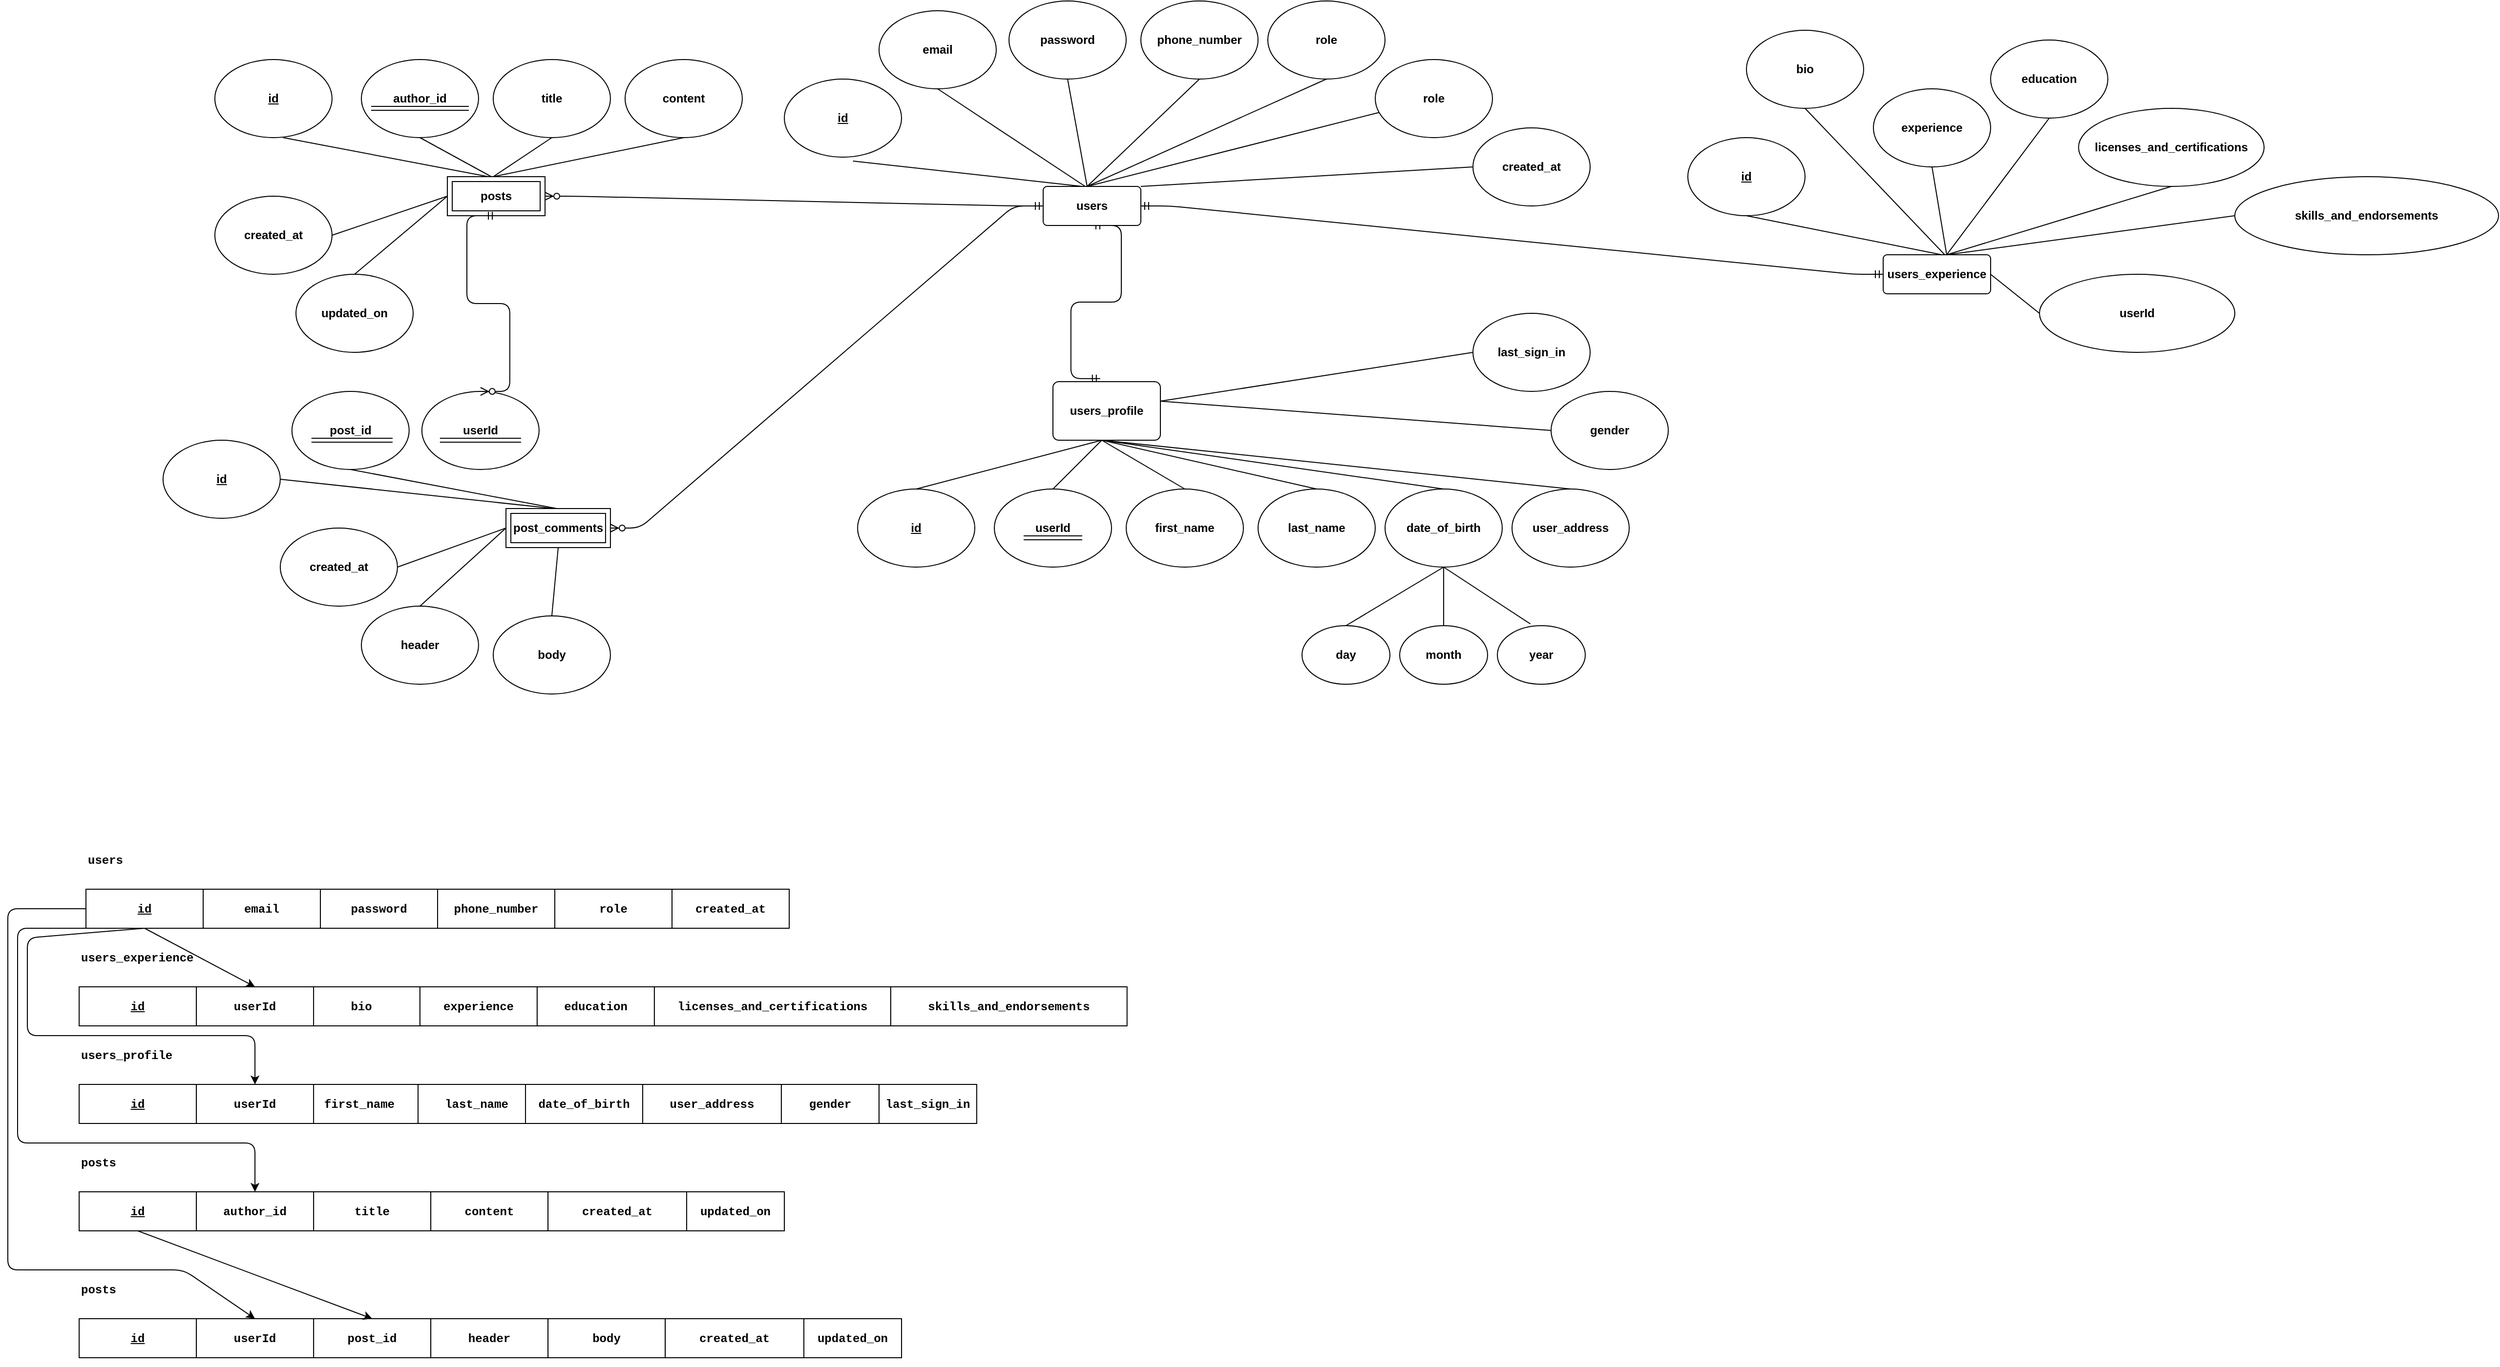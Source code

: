 <mxfile version="14.8.0" type="github">
  <diagram id="6q4tsU580tilYGmx1aum" name="Page-1">
    <mxGraphModel dx="2433" dy="743" grid="1" gridSize="10" guides="1" tooltips="1" connect="1" arrows="1" fold="1" page="1" pageScale="1" pageWidth="850" pageHeight="1100" math="0" shadow="0">
      <root>
        <mxCell id="0" />
        <mxCell id="1" parent="0" />
        <mxCell id="iszLBZIuRHCZ7AVI4ITR-2" value="&lt;u&gt;id&lt;/u&gt;" style="ellipse;whiteSpace=wrap;html=1;fontStyle=1" parent="1" vertex="1">
          <mxGeometry x="-5" y="90" width="120" height="80" as="geometry" />
        </mxCell>
        <mxCell id="iszLBZIuRHCZ7AVI4ITR-3" value="email" style="ellipse;whiteSpace=wrap;html=1;fontStyle=1" parent="1" vertex="1">
          <mxGeometry x="91.96" y="20" width="120" height="80" as="geometry" />
        </mxCell>
        <mxCell id="iszLBZIuRHCZ7AVI4ITR-4" value="phone_number" style="ellipse;whiteSpace=wrap;html=1;fontStyle=1" parent="1" vertex="1">
          <mxGeometry x="360" y="10" width="120" height="80" as="geometry" />
        </mxCell>
        <mxCell id="iszLBZIuRHCZ7AVI4ITR-5" value="password" style="ellipse;whiteSpace=wrap;html=1;fontStyle=1" parent="1" vertex="1">
          <mxGeometry x="225" y="10" width="120" height="80" as="geometry" />
        </mxCell>
        <mxCell id="iszLBZIuRHCZ7AVI4ITR-6" value="role" style="ellipse;whiteSpace=wrap;html=1;fontStyle=1" parent="1" vertex="1">
          <mxGeometry x="490" y="10" width="120" height="80" as="geometry" />
        </mxCell>
        <mxCell id="iszLBZIuRHCZ7AVI4ITR-7" value="role" style="ellipse;whiteSpace=wrap;html=1;fontStyle=1" parent="1" vertex="1">
          <mxGeometry x="600" y="70" width="120" height="80" as="geometry" />
        </mxCell>
        <mxCell id="iszLBZIuRHCZ7AVI4ITR-10" value="" style="endArrow=none;html=1;entryX=0.586;entryY=1.05;entryDx=0;entryDy=0;entryPerimeter=0;fontStyle=1" parent="1" target="iszLBZIuRHCZ7AVI4ITR-2" edge="1">
          <mxGeometry width="50" height="50" relative="1" as="geometry">
            <mxPoint x="300" y="200" as="sourcePoint" />
            <mxPoint x="350" y="150" as="targetPoint" />
          </mxGeometry>
        </mxCell>
        <mxCell id="iszLBZIuRHCZ7AVI4ITR-11" value="" style="endArrow=none;html=1;entryX=0.5;entryY=1;entryDx=0;entryDy=0;fontStyle=1" parent="1" target="iszLBZIuRHCZ7AVI4ITR-3" edge="1">
          <mxGeometry width="50" height="50" relative="1" as="geometry">
            <mxPoint x="303.04" y="200" as="sourcePoint" />
            <mxPoint x="110.0" y="165.04" as="targetPoint" />
          </mxGeometry>
        </mxCell>
        <mxCell id="iszLBZIuRHCZ7AVI4ITR-12" value="" style="endArrow=none;html=1;entryX=0.5;entryY=1;entryDx=0;entryDy=0;fontStyle=1" parent="1" target="iszLBZIuRHCZ7AVI4ITR-5" edge="1">
          <mxGeometry width="50" height="50" relative="1" as="geometry">
            <mxPoint x="305.0" y="200" as="sourcePoint" />
            <mxPoint x="231.96" y="160" as="targetPoint" />
          </mxGeometry>
        </mxCell>
        <mxCell id="iszLBZIuRHCZ7AVI4ITR-13" value="" style="endArrow=none;html=1;entryX=0.5;entryY=1;entryDx=0;entryDy=0;fontStyle=1" parent="1" target="iszLBZIuRHCZ7AVI4ITR-4" edge="1">
          <mxGeometry width="50" height="50" relative="1" as="geometry">
            <mxPoint x="305" y="200" as="sourcePoint" />
            <mxPoint x="365" y="160" as="targetPoint" />
          </mxGeometry>
        </mxCell>
        <mxCell id="iszLBZIuRHCZ7AVI4ITR-14" value="" style="endArrow=none;html=1;entryX=0.5;entryY=1;entryDx=0;entryDy=0;fontStyle=1" parent="1" target="iszLBZIuRHCZ7AVI4ITR-6" edge="1">
          <mxGeometry width="50" height="50" relative="1" as="geometry">
            <mxPoint x="305" y="200" as="sourcePoint" />
            <mxPoint x="500" y="160" as="targetPoint" />
          </mxGeometry>
        </mxCell>
        <mxCell id="iszLBZIuRHCZ7AVI4ITR-15" value="" style="endArrow=none;html=1;fontStyle=1" parent="1" target="iszLBZIuRHCZ7AVI4ITR-7" edge="1">
          <mxGeometry width="50" height="50" relative="1" as="geometry">
            <mxPoint x="305" y="200" as="sourcePoint" />
            <mxPoint x="630" y="160" as="targetPoint" />
          </mxGeometry>
        </mxCell>
        <mxCell id="iszLBZIuRHCZ7AVI4ITR-16" value="&lt;u&gt;id&lt;/u&gt;" style="ellipse;whiteSpace=wrap;html=1;fontStyle=1" parent="1" vertex="1">
          <mxGeometry x="920" y="150" width="120" height="80" as="geometry" />
        </mxCell>
        <mxCell id="iszLBZIuRHCZ7AVI4ITR-18" value="bio" style="ellipse;whiteSpace=wrap;html=1;fontStyle=1" parent="1" vertex="1">
          <mxGeometry x="980" y="40" width="120" height="80" as="geometry" />
        </mxCell>
        <mxCell id="iszLBZIuRHCZ7AVI4ITR-19" value="education" style="ellipse;whiteSpace=wrap;html=1;fontStyle=1" parent="1" vertex="1">
          <mxGeometry x="1230" y="50" width="120" height="80" as="geometry" />
        </mxCell>
        <mxCell id="iszLBZIuRHCZ7AVI4ITR-20" value="experience" style="ellipse;whiteSpace=wrap;html=1;fontStyle=1" parent="1" vertex="1">
          <mxGeometry x="1110" y="100" width="120" height="80" as="geometry" />
        </mxCell>
        <mxCell id="iszLBZIuRHCZ7AVI4ITR-21" value="licenses_and_certifications" style="ellipse;whiteSpace=wrap;html=1;fontStyle=1" parent="1" vertex="1">
          <mxGeometry x="1320" y="120" width="190" height="80" as="geometry" />
        </mxCell>
        <mxCell id="iszLBZIuRHCZ7AVI4ITR-22" value="skills_and_endorsements" style="ellipse;whiteSpace=wrap;html=1;fontStyle=1" parent="1" vertex="1">
          <mxGeometry x="1480" y="190" width="270" height="80" as="geometry" />
        </mxCell>
        <mxCell id="iszLBZIuRHCZ7AVI4ITR-23" value="" style="endArrow=none;html=1;entryX=0.5;entryY=1;entryDx=0;entryDy=0;fontStyle=1" parent="1" target="iszLBZIuRHCZ7AVI4ITR-16" edge="1">
          <mxGeometry width="50" height="50" relative="1" as="geometry">
            <mxPoint x="1180" y="270" as="sourcePoint" />
            <mxPoint x="980" y="230" as="targetPoint" />
          </mxGeometry>
        </mxCell>
        <mxCell id="iszLBZIuRHCZ7AVI4ITR-24" value="" style="endArrow=none;html=1;entryX=0.5;entryY=1;entryDx=0;entryDy=0;fontStyle=1" parent="1" target="iszLBZIuRHCZ7AVI4ITR-18" edge="1">
          <mxGeometry width="50" height="50" relative="1" as="geometry">
            <mxPoint x="1183.04" y="270" as="sourcePoint" />
            <mxPoint x="990" y="235.04" as="targetPoint" />
          </mxGeometry>
        </mxCell>
        <mxCell id="iszLBZIuRHCZ7AVI4ITR-25" value="" style="endArrow=none;html=1;entryX=0.5;entryY=1;entryDx=0;entryDy=0;fontStyle=1" parent="1" target="iszLBZIuRHCZ7AVI4ITR-20" edge="1">
          <mxGeometry width="50" height="50" relative="1" as="geometry">
            <mxPoint x="1185" y="270" as="sourcePoint" />
            <mxPoint x="1111.96" y="230" as="targetPoint" />
          </mxGeometry>
        </mxCell>
        <mxCell id="iszLBZIuRHCZ7AVI4ITR-26" value="" style="endArrow=none;html=1;entryX=0.5;entryY=1;entryDx=0;entryDy=0;fontStyle=1" parent="1" target="iszLBZIuRHCZ7AVI4ITR-19" edge="1">
          <mxGeometry width="50" height="50" relative="1" as="geometry">
            <mxPoint x="1185" y="270" as="sourcePoint" />
            <mxPoint x="1245" y="230" as="targetPoint" />
          </mxGeometry>
        </mxCell>
        <mxCell id="iszLBZIuRHCZ7AVI4ITR-27" value="" style="endArrow=none;html=1;entryX=0.5;entryY=1;entryDx=0;entryDy=0;fontStyle=1" parent="1" target="iszLBZIuRHCZ7AVI4ITR-21" edge="1">
          <mxGeometry width="50" height="50" relative="1" as="geometry">
            <mxPoint x="1185" y="270" as="sourcePoint" />
            <mxPoint x="1380" y="230" as="targetPoint" />
          </mxGeometry>
        </mxCell>
        <mxCell id="iszLBZIuRHCZ7AVI4ITR-28" value="" style="endArrow=none;html=1;entryX=0;entryY=0.5;entryDx=0;entryDy=0;fontStyle=1" parent="1" target="iszLBZIuRHCZ7AVI4ITR-22" edge="1">
          <mxGeometry width="50" height="50" relative="1" as="geometry">
            <mxPoint x="1185" y="270" as="sourcePoint" />
            <mxPoint x="1510" y="230" as="targetPoint" />
          </mxGeometry>
        </mxCell>
        <mxCell id="iszLBZIuRHCZ7AVI4ITR-29" value="userId" style="ellipse;whiteSpace=wrap;html=1;fontStyle=1" parent="1" vertex="1">
          <mxGeometry x="1280" y="290" width="200" height="80" as="geometry" />
        </mxCell>
        <mxCell id="iszLBZIuRHCZ7AVI4ITR-32" value="" style="endArrow=none;html=1;entryX=0;entryY=0.5;entryDx=0;entryDy=0;exitX=1;exitY=0.5;exitDx=0;exitDy=0;fontStyle=1" parent="1" source="iszLBZIuRHCZ7AVI4ITR-80" target="iszLBZIuRHCZ7AVI4ITR-29" edge="1">
          <mxGeometry width="50" height="50" relative="1" as="geometry">
            <mxPoint x="1240.0" y="310" as="sourcePoint" />
            <mxPoint x="1290" y="270" as="targetPoint" />
          </mxGeometry>
        </mxCell>
        <mxCell id="iszLBZIuRHCZ7AVI4ITR-36" value="&lt;u&gt;id&lt;/u&gt;" style="ellipse;whiteSpace=wrap;html=1;fontStyle=1" parent="1" vertex="1">
          <mxGeometry x="70" y="510" width="120" height="80" as="geometry" />
        </mxCell>
        <mxCell id="iszLBZIuRHCZ7AVI4ITR-37" value="userId" style="ellipse;whiteSpace=wrap;html=1;fontStyle=1" parent="1" vertex="1">
          <mxGeometry x="210" y="510" width="120" height="80" as="geometry" />
        </mxCell>
        <mxCell id="iszLBZIuRHCZ7AVI4ITR-38" value="last_name" style="ellipse;whiteSpace=wrap;html=1;fontStyle=1" parent="1" vertex="1">
          <mxGeometry x="480" y="510" width="120" height="80" as="geometry" />
        </mxCell>
        <mxCell id="iszLBZIuRHCZ7AVI4ITR-39" value="first_name" style="ellipse;whiteSpace=wrap;html=1;fontStyle=1" parent="1" vertex="1">
          <mxGeometry x="345" y="510" width="120" height="80" as="geometry" />
        </mxCell>
        <mxCell id="iszLBZIuRHCZ7AVI4ITR-40" value="date_of_birth" style="ellipse;whiteSpace=wrap;html=1;fontStyle=1" parent="1" vertex="1">
          <mxGeometry x="610" y="510" width="120" height="80" as="geometry" />
        </mxCell>
        <mxCell id="iszLBZIuRHCZ7AVI4ITR-41" value="user_address" style="ellipse;whiteSpace=wrap;html=1;fontStyle=1" parent="1" vertex="1">
          <mxGeometry x="740" y="510" width="120" height="80" as="geometry" />
        </mxCell>
        <mxCell id="iszLBZIuRHCZ7AVI4ITR-42" value="" style="endArrow=none;html=1;entryX=0.5;entryY=0;entryDx=0;entryDy=0;exitX=0.5;exitY=1;exitDx=0;exitDy=0;fontStyle=1" parent="1" target="iszLBZIuRHCZ7AVI4ITR-36" edge="1">
          <mxGeometry width="50" height="50" relative="1" as="geometry">
            <mxPoint x="320" y="460" as="sourcePoint" />
            <mxPoint x="390" y="580" as="targetPoint" />
          </mxGeometry>
        </mxCell>
        <mxCell id="iszLBZIuRHCZ7AVI4ITR-43" value="" style="endArrow=none;html=1;entryX=0.5;entryY=1;entryDx=0;entryDy=0;exitX=0.5;exitY=0;exitDx=0;exitDy=0;fontStyle=1" parent="1" source="iszLBZIuRHCZ7AVI4ITR-37" edge="1">
          <mxGeometry width="50" height="50" relative="1" as="geometry">
            <mxPoint x="343.04" y="630" as="sourcePoint" />
            <mxPoint x="320" y="460" as="targetPoint" />
          </mxGeometry>
        </mxCell>
        <mxCell id="iszLBZIuRHCZ7AVI4ITR-44" value="" style="endArrow=none;html=1;entryX=0.5;entryY=0;entryDx=0;entryDy=0;exitX=0.5;exitY=1;exitDx=0;exitDy=0;fontStyle=1" parent="1" target="iszLBZIuRHCZ7AVI4ITR-39" edge="1">
          <mxGeometry width="50" height="50" relative="1" as="geometry">
            <mxPoint x="320" y="460" as="sourcePoint" />
            <mxPoint x="271.96" y="590" as="targetPoint" />
          </mxGeometry>
        </mxCell>
        <mxCell id="iszLBZIuRHCZ7AVI4ITR-45" value="" style="endArrow=none;html=1;entryX=0.5;entryY=0;entryDx=0;entryDy=0;fontStyle=1" parent="1" target="iszLBZIuRHCZ7AVI4ITR-38" edge="1">
          <mxGeometry width="50" height="50" relative="1" as="geometry">
            <mxPoint x="320" y="460" as="sourcePoint" />
            <mxPoint x="405" y="590" as="targetPoint" />
          </mxGeometry>
        </mxCell>
        <mxCell id="iszLBZIuRHCZ7AVI4ITR-46" value="" style="endArrow=none;html=1;entryX=0.5;entryY=0;entryDx=0;entryDy=0;exitX=0.5;exitY=1;exitDx=0;exitDy=0;fontStyle=1" parent="1" target="iszLBZIuRHCZ7AVI4ITR-40" edge="1">
          <mxGeometry width="50" height="50" relative="1" as="geometry">
            <mxPoint x="320" y="460" as="sourcePoint" />
            <mxPoint x="540" y="590" as="targetPoint" />
          </mxGeometry>
        </mxCell>
        <mxCell id="iszLBZIuRHCZ7AVI4ITR-47" value="" style="endArrow=none;html=1;entryX=0.5;entryY=0;entryDx=0;entryDy=0;exitX=0.5;exitY=1;exitDx=0;exitDy=0;fontStyle=1" parent="1" target="iszLBZIuRHCZ7AVI4ITR-41" edge="1">
          <mxGeometry width="50" height="50" relative="1" as="geometry">
            <mxPoint x="320" y="460" as="sourcePoint" />
            <mxPoint x="670" y="590" as="targetPoint" />
          </mxGeometry>
        </mxCell>
        <mxCell id="iszLBZIuRHCZ7AVI4ITR-49" value="" style="shape=link;html=1;fontStyle=1" parent="1" edge="1">
          <mxGeometry width="100" relative="1" as="geometry">
            <mxPoint x="240" y="560" as="sourcePoint" />
            <mxPoint x="300" y="560" as="targetPoint" />
          </mxGeometry>
        </mxCell>
        <mxCell id="iszLBZIuRHCZ7AVI4ITR-51" value="gender" style="ellipse;whiteSpace=wrap;html=1;fontStyle=1" parent="1" vertex="1">
          <mxGeometry x="780" y="410" width="120" height="80" as="geometry" />
        </mxCell>
        <mxCell id="iszLBZIuRHCZ7AVI4ITR-52" value="" style="endArrow=none;html=1;entryX=0.5;entryY=0;entryDx=0;entryDy=0;exitX=1;exitY=0.5;exitDx=0;exitDy=0;fontStyle=1" parent="1" edge="1">
          <mxGeometry width="50" height="50" relative="1" as="geometry">
            <mxPoint x="380" y="420" as="sourcePoint" />
            <mxPoint x="780" y="450" as="targetPoint" />
          </mxGeometry>
        </mxCell>
        <mxCell id="iszLBZIuRHCZ7AVI4ITR-53" value="last_sign_in" style="ellipse;whiteSpace=wrap;html=1;fontStyle=1" parent="1" vertex="1">
          <mxGeometry x="700" y="330" width="120" height="80" as="geometry" />
        </mxCell>
        <mxCell id="iszLBZIuRHCZ7AVI4ITR-54" value="" style="endArrow=none;html=1;entryX=0;entryY=0.5;entryDx=0;entryDy=0;exitX=1;exitY=0.5;exitDx=0;exitDy=0;fontStyle=1" parent="1" target="iszLBZIuRHCZ7AVI4ITR-53" edge="1">
          <mxGeometry width="50" height="50" relative="1" as="geometry">
            <mxPoint x="380" y="420" as="sourcePoint" />
            <mxPoint x="790" y="460" as="targetPoint" />
          </mxGeometry>
        </mxCell>
        <mxCell id="iszLBZIuRHCZ7AVI4ITR-55" value="day" style="ellipse;whiteSpace=wrap;html=1;fontStyle=1" parent="1" vertex="1">
          <mxGeometry x="525" y="650" width="90" height="60" as="geometry" />
        </mxCell>
        <mxCell id="iszLBZIuRHCZ7AVI4ITR-56" value="year" style="ellipse;whiteSpace=wrap;html=1;fontStyle=1" parent="1" vertex="1">
          <mxGeometry x="725" y="650" width="90" height="60" as="geometry" />
        </mxCell>
        <mxCell id="iszLBZIuRHCZ7AVI4ITR-57" value="month" style="ellipse;whiteSpace=wrap;html=1;fontStyle=1" parent="1" vertex="1">
          <mxGeometry x="625" y="650" width="90" height="60" as="geometry" />
        </mxCell>
        <mxCell id="iszLBZIuRHCZ7AVI4ITR-58" value="" style="endArrow=none;html=1;entryX=0.5;entryY=1;entryDx=0;entryDy=0;exitX=0.5;exitY=0;exitDx=0;exitDy=0;fontStyle=1" parent="1" source="iszLBZIuRHCZ7AVI4ITR-55" target="iszLBZIuRHCZ7AVI4ITR-40" edge="1">
          <mxGeometry width="50" height="50" relative="1" as="geometry">
            <mxPoint x="550" y="610" as="sourcePoint" />
            <mxPoint x="600" y="560" as="targetPoint" />
          </mxGeometry>
        </mxCell>
        <mxCell id="iszLBZIuRHCZ7AVI4ITR-59" value="" style="endArrow=none;html=1;entryX=0.5;entryY=1;entryDx=0;entryDy=0;fontStyle=1" parent="1" source="iszLBZIuRHCZ7AVI4ITR-57" target="iszLBZIuRHCZ7AVI4ITR-40" edge="1">
          <mxGeometry width="50" height="50" relative="1" as="geometry">
            <mxPoint x="580" y="660" as="sourcePoint" />
            <mxPoint x="680" y="600" as="targetPoint" />
          </mxGeometry>
        </mxCell>
        <mxCell id="iszLBZIuRHCZ7AVI4ITR-60" value="" style="endArrow=none;html=1;entryX=0.5;entryY=1;entryDx=0;entryDy=0;exitX=0.376;exitY=-0.029;exitDx=0;exitDy=0;exitPerimeter=0;fontStyle=1" parent="1" source="iszLBZIuRHCZ7AVI4ITR-56" target="iszLBZIuRHCZ7AVI4ITR-40" edge="1">
          <mxGeometry width="50" height="50" relative="1" as="geometry">
            <mxPoint x="680" y="660" as="sourcePoint" />
            <mxPoint x="680" y="600" as="targetPoint" />
          </mxGeometry>
        </mxCell>
        <mxCell id="iszLBZIuRHCZ7AVI4ITR-61" value="" style="edgeStyle=entityRelationEdgeStyle;fontSize=12;html=1;endArrow=ERmandOne;startArrow=ERmandOne;entryX=0.44;entryY=-0.052;entryDx=0;entryDy=0;exitX=0.5;exitY=1;exitDx=0;exitDy=0;entryPerimeter=0;fontStyle=1" parent="1" source="iszLBZIuRHCZ7AVI4ITR-76" target="iszLBZIuRHCZ7AVI4ITR-85" edge="1">
          <mxGeometry width="100" height="100" relative="1" as="geometry">
            <mxPoint x="300" y="280" as="sourcePoint" />
            <mxPoint x="320" y="380" as="targetPoint" />
          </mxGeometry>
        </mxCell>
        <mxCell id="iszLBZIuRHCZ7AVI4ITR-62" value="" style="edgeStyle=entityRelationEdgeStyle;fontSize=12;html=1;endArrow=ERmandOne;startArrow=ERmandOne;entryX=0;entryY=0.5;entryDx=0;entryDy=0;exitX=1;exitY=0.5;exitDx=0;exitDy=0;fontStyle=1" parent="1" source="iszLBZIuRHCZ7AVI4ITR-76" target="iszLBZIuRHCZ7AVI4ITR-80" edge="1">
          <mxGeometry width="100" height="100" relative="1" as="geometry">
            <mxPoint x="360" y="240" as="sourcePoint" />
            <mxPoint x="1120.0" y="310" as="targetPoint" />
          </mxGeometry>
        </mxCell>
        <mxCell id="iszLBZIuRHCZ7AVI4ITR-64" value="&lt;u&gt;id&lt;/u&gt;" style="ellipse;whiteSpace=wrap;html=1;fontStyle=1" parent="1" vertex="1">
          <mxGeometry x="-588.04" y="70" width="120" height="80" as="geometry" />
        </mxCell>
        <mxCell id="iszLBZIuRHCZ7AVI4ITR-65" value="author_id" style="ellipse;whiteSpace=wrap;html=1;fontStyle=1" parent="1" vertex="1">
          <mxGeometry x="-438.04" y="70" width="120" height="80" as="geometry" />
        </mxCell>
        <mxCell id="iszLBZIuRHCZ7AVI4ITR-66" value="content" style="ellipse;whiteSpace=wrap;html=1;fontStyle=1" parent="1" vertex="1">
          <mxGeometry x="-168.04" y="70" width="120" height="80" as="geometry" />
        </mxCell>
        <mxCell id="iszLBZIuRHCZ7AVI4ITR-67" value="title" style="ellipse;whiteSpace=wrap;html=1;fontStyle=1" parent="1" vertex="1">
          <mxGeometry x="-303.04" y="70" width="120" height="80" as="geometry" />
        </mxCell>
        <mxCell id="iszLBZIuRHCZ7AVI4ITR-68" value="created_at" style="ellipse;whiteSpace=wrap;html=1;fontStyle=1" parent="1" vertex="1">
          <mxGeometry x="-588.04" y="210" width="120" height="80" as="geometry" />
        </mxCell>
        <mxCell id="iszLBZIuRHCZ7AVI4ITR-69" value="" style="endArrow=none;html=1;fontStyle=1" parent="1" edge="1">
          <mxGeometry width="50" height="50" relative="1" as="geometry">
            <mxPoint x="-308.04" y="190.0" as="sourcePoint" />
            <mxPoint x="-518" y="150" as="targetPoint" />
          </mxGeometry>
        </mxCell>
        <mxCell id="iszLBZIuRHCZ7AVI4ITR-70" value="" style="endArrow=none;html=1;entryX=0.5;entryY=1;entryDx=0;entryDy=0;fontStyle=1" parent="1" target="iszLBZIuRHCZ7AVI4ITR-65" edge="1">
          <mxGeometry width="50" height="50" relative="1" as="geometry">
            <mxPoint x="-305" y="190.0" as="sourcePoint" />
            <mxPoint x="-498.04" y="155.04" as="targetPoint" />
          </mxGeometry>
        </mxCell>
        <mxCell id="iszLBZIuRHCZ7AVI4ITR-71" value="" style="endArrow=none;html=1;entryX=0.5;entryY=1;entryDx=0;entryDy=0;fontStyle=1" parent="1" target="iszLBZIuRHCZ7AVI4ITR-67" edge="1">
          <mxGeometry width="50" height="50" relative="1" as="geometry">
            <mxPoint x="-303.04" y="190.0" as="sourcePoint" />
            <mxPoint x="-376.08" y="150" as="targetPoint" />
          </mxGeometry>
        </mxCell>
        <mxCell id="iszLBZIuRHCZ7AVI4ITR-72" value="" style="endArrow=none;html=1;entryX=0.5;entryY=1;entryDx=0;entryDy=0;fontStyle=1" parent="1" target="iszLBZIuRHCZ7AVI4ITR-66" edge="1">
          <mxGeometry width="50" height="50" relative="1" as="geometry">
            <mxPoint x="-303.04" y="190.0" as="sourcePoint" />
            <mxPoint x="-243.04" y="150" as="targetPoint" />
          </mxGeometry>
        </mxCell>
        <mxCell id="iszLBZIuRHCZ7AVI4ITR-73" value="" style="endArrow=none;html=1;entryX=1;entryY=0.5;entryDx=0;entryDy=0;exitX=0;exitY=0.5;exitDx=0;exitDy=0;fontStyle=1" parent="1" source="iszLBZIuRHCZ7AVI4ITR-75" target="iszLBZIuRHCZ7AVI4ITR-68" edge="1">
          <mxGeometry width="50" height="50" relative="1" as="geometry">
            <mxPoint x="-303.04" y="190.0" as="sourcePoint" />
            <mxPoint x="-108.04" y="150" as="targetPoint" />
          </mxGeometry>
        </mxCell>
        <mxCell id="iszLBZIuRHCZ7AVI4ITR-75" value="posts" style="shape=ext;margin=3;double=1;whiteSpace=wrap;html=1;align=center;fontStyle=1" parent="1" vertex="1">
          <mxGeometry x="-350" y="190" width="100" height="40" as="geometry" />
        </mxCell>
        <mxCell id="iszLBZIuRHCZ7AVI4ITR-76" value="users" style="rounded=1;arcSize=10;whiteSpace=wrap;html=1;align=center;fontStyle=1" parent="1" vertex="1">
          <mxGeometry x="260" y="200" width="100" height="40" as="geometry" />
        </mxCell>
        <mxCell id="iszLBZIuRHCZ7AVI4ITR-80" value="users_experience" style="rounded=1;arcSize=10;whiteSpace=wrap;html=1;align=center;fontStyle=1" parent="1" vertex="1">
          <mxGeometry x="1120" y="270" width="110" height="40" as="geometry" />
        </mxCell>
        <mxCell id="iszLBZIuRHCZ7AVI4ITR-85" value="users_profile" style="rounded=1;arcSize=10;whiteSpace=wrap;html=1;align=center;fontStyle=1" parent="1" vertex="1">
          <mxGeometry x="270" y="400" width="110" height="60" as="geometry" />
        </mxCell>
        <mxCell id="iszLBZIuRHCZ7AVI4ITR-86" value="" style="shape=link;html=1;fontStyle=1" parent="1" edge="1">
          <mxGeometry width="100" relative="1" as="geometry">
            <mxPoint x="-428.04" y="120" as="sourcePoint" />
            <mxPoint x="-328.04" y="120" as="targetPoint" />
          </mxGeometry>
        </mxCell>
        <mxCell id="iszLBZIuRHCZ7AVI4ITR-88" value="updated_on" style="ellipse;whiteSpace=wrap;html=1;fontStyle=1" parent="1" vertex="1">
          <mxGeometry x="-505.0" y="290" width="120" height="80" as="geometry" />
        </mxCell>
        <mxCell id="iszLBZIuRHCZ7AVI4ITR-89" value="" style="endArrow=none;html=1;entryX=0.5;entryY=0;entryDx=0;entryDy=0;exitX=0;exitY=0.5;exitDx=0;exitDy=0;fontStyle=1" parent="1" source="iszLBZIuRHCZ7AVI4ITR-75" target="iszLBZIuRHCZ7AVI4ITR-88" edge="1">
          <mxGeometry width="50" height="50" relative="1" as="geometry">
            <mxPoint x="-340.0" y="220" as="sourcePoint" />
            <mxPoint x="-458.04" y="260" as="targetPoint" />
          </mxGeometry>
        </mxCell>
        <mxCell id="iszLBZIuRHCZ7AVI4ITR-91" value="&lt;u&gt;id&lt;/u&gt;" style="ellipse;whiteSpace=wrap;html=1;fontStyle=1" parent="1" vertex="1">
          <mxGeometry x="-641.08" y="460" width="120" height="80" as="geometry" />
        </mxCell>
        <mxCell id="iszLBZIuRHCZ7AVI4ITR-92" value="post_id" style="ellipse;whiteSpace=wrap;html=1;fontStyle=1" parent="1" vertex="1">
          <mxGeometry x="-509.12" y="410" width="120" height="80" as="geometry" />
        </mxCell>
        <mxCell id="iszLBZIuRHCZ7AVI4ITR-94" value="body" style="ellipse;whiteSpace=wrap;html=1;fontStyle=1" parent="1" vertex="1">
          <mxGeometry x="-303.04" y="640" width="120" height="80" as="geometry" />
        </mxCell>
        <mxCell id="iszLBZIuRHCZ7AVI4ITR-95" value="created_at" style="ellipse;whiteSpace=wrap;html=1;fontStyle=1" parent="1" vertex="1">
          <mxGeometry x="-521.08" y="550" width="120" height="80" as="geometry" />
        </mxCell>
        <mxCell id="iszLBZIuRHCZ7AVI4ITR-96" value="" style="endArrow=none;html=1;entryX=1;entryY=0.5;entryDx=0;entryDy=0;fontStyle=1" parent="1" target="iszLBZIuRHCZ7AVI4ITR-91" edge="1">
          <mxGeometry width="50" height="50" relative="1" as="geometry">
            <mxPoint x="-241.08" y="530.0" as="sourcePoint" />
            <mxPoint x="-496.08" y="490" as="targetPoint" />
          </mxGeometry>
        </mxCell>
        <mxCell id="iszLBZIuRHCZ7AVI4ITR-97" value="" style="endArrow=none;html=1;entryX=0.5;entryY=1;entryDx=0;entryDy=0;fontStyle=1" parent="1" target="iszLBZIuRHCZ7AVI4ITR-92" edge="1">
          <mxGeometry width="50" height="50" relative="1" as="geometry">
            <mxPoint x="-238.04" y="530.0" as="sourcePoint" />
            <mxPoint x="-431.08" y="495.04" as="targetPoint" />
          </mxGeometry>
        </mxCell>
        <mxCell id="iszLBZIuRHCZ7AVI4ITR-98" value="" style="endArrow=none;html=1;entryX=0.5;entryY=0;entryDx=0;entryDy=0;exitX=0.5;exitY=1;exitDx=0;exitDy=0;fontStyle=1" parent="1" source="iszLBZIuRHCZ7AVI4ITR-101" target="iszLBZIuRHCZ7AVI4ITR-94" edge="1">
          <mxGeometry width="50" height="50" relative="1" as="geometry">
            <mxPoint x="-236.08" y="530.0" as="sourcePoint" />
            <mxPoint x="-309.12" y="490" as="targetPoint" />
          </mxGeometry>
        </mxCell>
        <mxCell id="iszLBZIuRHCZ7AVI4ITR-100" value="" style="endArrow=none;html=1;entryX=1;entryY=0.5;entryDx=0;entryDy=0;exitX=0;exitY=0.5;exitDx=0;exitDy=0;fontStyle=1" parent="1" source="iszLBZIuRHCZ7AVI4ITR-101" target="iszLBZIuRHCZ7AVI4ITR-95" edge="1">
          <mxGeometry width="50" height="50" relative="1" as="geometry">
            <mxPoint x="-236.08" y="530.0" as="sourcePoint" />
            <mxPoint x="-41.08" y="490" as="targetPoint" />
          </mxGeometry>
        </mxCell>
        <mxCell id="iszLBZIuRHCZ7AVI4ITR-101" value="post_comments" style="shape=ext;margin=3;double=1;whiteSpace=wrap;html=1;align=center;fontStyle=1" parent="1" vertex="1">
          <mxGeometry x="-290" y="530" width="106.96" height="40" as="geometry" />
        </mxCell>
        <mxCell id="iszLBZIuRHCZ7AVI4ITR-102" value="" style="shape=link;html=1;fontStyle=1" parent="1" edge="1">
          <mxGeometry width="100" relative="1" as="geometry">
            <mxPoint x="-489.12" y="460" as="sourcePoint" />
            <mxPoint x="-406.08" y="460" as="targetPoint" />
          </mxGeometry>
        </mxCell>
        <mxCell id="iszLBZIuRHCZ7AVI4ITR-103" value="header" style="ellipse;whiteSpace=wrap;html=1;fontStyle=1" parent="1" vertex="1">
          <mxGeometry x="-438.04" y="630" width="120" height="80" as="geometry" />
        </mxCell>
        <mxCell id="iszLBZIuRHCZ7AVI4ITR-104" value="" style="endArrow=none;html=1;entryX=0.5;entryY=0;entryDx=0;entryDy=0;exitX=0;exitY=0.5;exitDx=0;exitDy=0;fontStyle=1" parent="1" source="iszLBZIuRHCZ7AVI4ITR-101" target="iszLBZIuRHCZ7AVI4ITR-103" edge="1">
          <mxGeometry width="50" height="50" relative="1" as="geometry">
            <mxPoint x="-273.04" y="560" as="sourcePoint" />
            <mxPoint x="-391.08" y="600" as="targetPoint" />
          </mxGeometry>
        </mxCell>
        <mxCell id="iszLBZIuRHCZ7AVI4ITR-105" value="userId" style="ellipse;whiteSpace=wrap;html=1;fontStyle=1" parent="1" vertex="1">
          <mxGeometry x="-376.08" y="410" width="120" height="80" as="geometry" />
        </mxCell>
        <mxCell id="iszLBZIuRHCZ7AVI4ITR-106" value="" style="shape=link;html=1;fontStyle=1" parent="1" edge="1">
          <mxGeometry width="100" relative="1" as="geometry">
            <mxPoint x="-357.6" y="460" as="sourcePoint" />
            <mxPoint x="-274.56" y="460" as="targetPoint" />
          </mxGeometry>
        </mxCell>
        <mxCell id="iszLBZIuRHCZ7AVI4ITR-108" value="" style="edgeStyle=entityRelationEdgeStyle;fontSize=12;html=1;endArrow=ERzeroToMany;startArrow=ERmandOne;entryX=1;entryY=0.5;entryDx=0;entryDy=0;exitX=0;exitY=0.5;exitDx=0;exitDy=0;fontStyle=1" parent="1" source="iszLBZIuRHCZ7AVI4ITR-76" target="iszLBZIuRHCZ7AVI4ITR-75" edge="1">
          <mxGeometry width="100" height="100" relative="1" as="geometry">
            <mxPoint x="-180" y="300" as="sourcePoint" />
            <mxPoint x="-80" y="200" as="targetPoint" />
          </mxGeometry>
        </mxCell>
        <mxCell id="iszLBZIuRHCZ7AVI4ITR-110" value="" style="edgeStyle=entityRelationEdgeStyle;fontSize=12;html=1;endArrow=ERzeroToMany;startArrow=ERmandOne;entryX=1;entryY=0.5;entryDx=0;entryDy=0;exitX=0;exitY=0.5;exitDx=0;exitDy=0;fontStyle=1" parent="1" source="iszLBZIuRHCZ7AVI4ITR-76" target="iszLBZIuRHCZ7AVI4ITR-101" edge="1">
          <mxGeometry width="100" height="100" relative="1" as="geometry">
            <mxPoint x="240" y="310" as="sourcePoint" />
            <mxPoint x="-345.0" y="350" as="targetPoint" />
          </mxGeometry>
        </mxCell>
        <mxCell id="iszLBZIuRHCZ7AVI4ITR-113" value="" style="edgeStyle=entityRelationEdgeStyle;fontSize=12;html=1;endArrow=ERzeroToMany;startArrow=ERmandOne;exitX=0.5;exitY=1;exitDx=0;exitDy=0;entryX=0.5;entryY=0;entryDx=0;entryDy=0;fontStyle=1" parent="1" source="iszLBZIuRHCZ7AVI4ITR-75" target="iszLBZIuRHCZ7AVI4ITR-105" edge="1">
          <mxGeometry width="100" height="100" relative="1" as="geometry">
            <mxPoint x="-290" y="360" as="sourcePoint" />
            <mxPoint x="-190" y="260" as="targetPoint" />
          </mxGeometry>
        </mxCell>
        <mxCell id="QXRHGJdwPtctiSs07oHx-1" value="&lt;div style=&quot;font-family: &amp;quot;fira code retina&amp;quot;, &amp;quot;fira code&amp;quot;, consolas, &amp;quot;courier new&amp;quot;, monospace, consolas, &amp;quot;courier new&amp;quot;, monospace; line-height: 16px;&quot;&gt;&lt;u&gt;id&lt;/u&gt;&lt;/div&gt;" style="rounded=0;whiteSpace=wrap;html=1;fontStyle=1;labelBackgroundColor=#ffffff;" vertex="1" parent="1">
          <mxGeometry x="-720" y="920" width="120" height="40" as="geometry" />
        </mxCell>
        <mxCell id="QXRHGJdwPtctiSs07oHx-2" style="edgeStyle=orthogonalEdgeStyle;rounded=0;orthogonalLoop=1;jettySize=auto;html=1;exitX=0.5;exitY=1;exitDx=0;exitDy=0;fontStyle=1;labelBackgroundColor=#ffffff;" edge="1" parent="1" source="QXRHGJdwPtctiSs07oHx-1" target="QXRHGJdwPtctiSs07oHx-1">
          <mxGeometry relative="1" as="geometry" />
        </mxCell>
        <mxCell id="QXRHGJdwPtctiSs07oHx-3" value="&lt;div style=&quot;font-family: &amp;quot;fira code retina&amp;quot;, &amp;quot;fira code&amp;quot;, consolas, &amp;quot;courier new&amp;quot;, monospace, consolas, &amp;quot;courier new&amp;quot;, monospace; line-height: 16px;&quot;&gt;email&lt;/div&gt;" style="rounded=0;whiteSpace=wrap;html=1;fontStyle=1;labelBackgroundColor=#ffffff;" vertex="1" parent="1">
          <mxGeometry x="-600" y="920" width="120" height="40" as="geometry" />
        </mxCell>
        <mxCell id="QXRHGJdwPtctiSs07oHx-4" value="&lt;div style=&quot;font-family: &amp;quot;fira code retina&amp;quot;, &amp;quot;fira code&amp;quot;, consolas, &amp;quot;courier new&amp;quot;, monospace, consolas, &amp;quot;courier new&amp;quot;, monospace; line-height: 16px;&quot;&gt;&lt;span style=&quot;&quot;&gt;password&lt;/span&gt;&lt;/div&gt;" style="rounded=0;whiteSpace=wrap;html=1;fontStyle=1;labelBackgroundColor=#ffffff;" vertex="1" parent="1">
          <mxGeometry x="-480" y="920" width="120" height="40" as="geometry" />
        </mxCell>
        <mxCell id="QXRHGJdwPtctiSs07oHx-5" value="&lt;div style=&quot;font-family: &amp;quot;fira code retina&amp;quot;, &amp;quot;fira code&amp;quot;, consolas, &amp;quot;courier new&amp;quot;, monospace, consolas, &amp;quot;courier new&amp;quot;, monospace; line-height: 16px;&quot;&gt;phone_number&lt;/div&gt;" style="rounded=0;whiteSpace=wrap;html=1;fontStyle=1;labelBackgroundColor=#ffffff;" vertex="1" parent="1">
          <mxGeometry x="-360" y="920" width="120" height="40" as="geometry" />
        </mxCell>
        <mxCell id="QXRHGJdwPtctiSs07oHx-6" value="&lt;div style=&quot;font-family: &amp;#34;fira code retina&amp;#34; , &amp;#34;fira code&amp;#34; , &amp;#34;consolas&amp;#34; , &amp;#34;courier new&amp;#34; , monospace , &amp;#34;consolas&amp;#34; , &amp;#34;courier new&amp;#34; , monospace ; line-height: 16px&quot;&gt;role&lt;/div&gt;" style="rounded=0;whiteSpace=wrap;html=1;fontStyle=1;labelBackgroundColor=#ffffff;" vertex="1" parent="1">
          <mxGeometry x="-240" y="920" width="120" height="40" as="geometry" />
        </mxCell>
        <mxCell id="QXRHGJdwPtctiSs07oHx-7" value="&lt;div style=&quot;font-family: &amp;quot;fira code retina&amp;quot;, &amp;quot;fira code&amp;quot;, consolas, &amp;quot;courier new&amp;quot;, monospace, consolas, &amp;quot;courier new&amp;quot;, monospace; line-height: 16px;&quot;&gt;users&lt;/div&gt;" style="text;html=1;align=left;verticalAlign=middle;whiteSpace=wrap;rounded=0;fontStyle=1;labelBackgroundColor=#ffffff;" vertex="1" parent="1">
          <mxGeometry x="-720" y="880" width="40" height="20" as="geometry" />
        </mxCell>
        <mxCell id="QXRHGJdwPtctiSs07oHx-8" value="&lt;div style=&quot;font-family: &amp;quot;fira code retina&amp;quot;, &amp;quot;fira code&amp;quot;, consolas, &amp;quot;courier new&amp;quot;, monospace, consolas, &amp;quot;courier new&amp;quot;, monospace; line-height: 16px;&quot;&gt;&lt;u&gt;id&lt;/u&gt;&lt;/div&gt;" style="rounded=0;whiteSpace=wrap;html=1;fontStyle=1;labelBackgroundColor=#ffffff;" vertex="1" parent="1">
          <mxGeometry x="-726.96" y="1020" width="120" height="40" as="geometry" />
        </mxCell>
        <mxCell id="QXRHGJdwPtctiSs07oHx-9" style="edgeStyle=orthogonalEdgeStyle;rounded=0;orthogonalLoop=1;jettySize=auto;html=1;exitX=0.5;exitY=1;exitDx=0;exitDy=0;fontStyle=1;labelBackgroundColor=#ffffff;" edge="1" parent="1" source="QXRHGJdwPtctiSs07oHx-8" target="QXRHGJdwPtctiSs07oHx-8">
          <mxGeometry relative="1" as="geometry" />
        </mxCell>
        <mxCell id="QXRHGJdwPtctiSs07oHx-10" value="&lt;div style=&quot;font-family: &amp;quot;fira code retina&amp;quot;, &amp;quot;fira code&amp;quot;, consolas, &amp;quot;courier new&amp;quot;, monospace, consolas, &amp;quot;courier new&amp;quot;, monospace; line-height: 16px;&quot;&gt;&lt;div style=&quot;font-family: &amp;quot;fira code retina&amp;quot; , &amp;quot;fira code&amp;quot; , &amp;quot;consolas&amp;quot; , &amp;quot;courier new&amp;quot; , monospace , &amp;quot;consolas&amp;quot; , &amp;quot;courier new&amp;quot; , monospace ; line-height: 16px&quot;&gt;bio&lt;/div&gt;&lt;/div&gt;" style="rounded=0;whiteSpace=wrap;html=1;fontStyle=1;labelBackgroundColor=#ffffff;" vertex="1" parent="1">
          <mxGeometry x="-498.04" y="1020" width="120" height="40" as="geometry" />
        </mxCell>
        <mxCell id="QXRHGJdwPtctiSs07oHx-11" value="&lt;div style=&quot;font-family: &amp;quot;fira code retina&amp;quot;, &amp;quot;fira code&amp;quot;, consolas, &amp;quot;courier new&amp;quot;, monospace, consolas, &amp;quot;courier new&amp;quot;, monospace; line-height: 16px;&quot;&gt;&lt;div style=&quot;font-family: &amp;quot;fira code retina&amp;quot; , &amp;quot;fira code&amp;quot; , &amp;quot;consolas&amp;quot; , &amp;quot;courier new&amp;quot; , monospace , &amp;quot;consolas&amp;quot; , &amp;quot;courier new&amp;quot; , monospace ; line-height: 16px&quot;&gt;experience&lt;/div&gt;&lt;/div&gt;" style="rounded=0;whiteSpace=wrap;html=1;fontStyle=1;labelBackgroundColor=#ffffff;" vertex="1" parent="1">
          <mxGeometry x="-378.04" y="1020" width="120" height="40" as="geometry" />
        </mxCell>
        <mxCell id="QXRHGJdwPtctiSs07oHx-12" value="&lt;div style=&quot;font-family: &amp;quot;fira code retina&amp;quot;, &amp;quot;fira code&amp;quot;, consolas, &amp;quot;courier new&amp;quot;, monospace, consolas, &amp;quot;courier new&amp;quot;, monospace; line-height: 16px;&quot;&gt;&lt;div style=&quot;font-family: &amp;quot;fira code retina&amp;quot; , &amp;quot;fira code&amp;quot; , &amp;quot;consolas&amp;quot; , &amp;quot;courier new&amp;quot; , monospace , &amp;quot;consolas&amp;quot; , &amp;quot;courier new&amp;quot; , monospace ; line-height: 16px&quot;&gt;education&lt;/div&gt;&lt;/div&gt;" style="rounded=0;whiteSpace=wrap;html=1;fontStyle=1;labelBackgroundColor=#ffffff;" vertex="1" parent="1">
          <mxGeometry x="-258.04" y="1020" width="120" height="40" as="geometry" />
        </mxCell>
        <mxCell id="QXRHGJdwPtctiSs07oHx-13" value="&lt;div style=&quot;font-family: &amp;quot;fira code retina&amp;quot;, &amp;quot;fira code&amp;quot;, consolas, &amp;quot;courier new&amp;quot;, monospace, consolas, &amp;quot;courier new&amp;quot;, monospace; line-height: 16px;&quot;&gt;&lt;div style=&quot;font-family: &amp;quot;fira code retina&amp;quot; , &amp;quot;fira code&amp;quot; , &amp;quot;consolas&amp;quot; , &amp;quot;courier new&amp;quot; , monospace , &amp;quot;consolas&amp;quot; , &amp;quot;courier new&amp;quot; , monospace ; line-height: 16px&quot;&gt;licenses_and_certifications&lt;/div&gt;&lt;/div&gt;" style="rounded=0;whiteSpace=wrap;html=1;fontStyle=1;labelBackgroundColor=#ffffff;" vertex="1" parent="1">
          <mxGeometry x="-138.04" y="1020" width="241.96" height="40" as="geometry" />
        </mxCell>
        <mxCell id="QXRHGJdwPtctiSs07oHx-14" value="&lt;div style=&quot;font-family: &amp;quot;fira code retina&amp;quot;, &amp;quot;fira code&amp;quot;, consolas, &amp;quot;courier new&amp;quot;, monospace, consolas, &amp;quot;courier new&amp;quot;, monospace; line-height: 16px;&quot;&gt;&lt;div style=&quot;font-family: &amp;quot;fira code retina&amp;quot; , &amp;quot;fira code&amp;quot; , &amp;quot;consolas&amp;quot; , &amp;quot;courier new&amp;quot; , monospace , &amp;quot;consolas&amp;quot; , &amp;quot;courier new&amp;quot; , monospace ; line-height: 16px&quot;&gt;users_experience&lt;/div&gt;&lt;/div&gt;" style="text;html=1;align=left;verticalAlign=middle;whiteSpace=wrap;rounded=0;fontStyle=1;labelBackgroundColor=#ffffff;" vertex="1" parent="1">
          <mxGeometry x="-726.96" y="980" width="121.96" height="20" as="geometry" />
        </mxCell>
        <mxCell id="QXRHGJdwPtctiSs07oHx-16" value="&lt;div style=&quot;font-family: &amp;quot;fira code retina&amp;quot;, &amp;quot;fira code&amp;quot;, consolas, &amp;quot;courier new&amp;quot;, monospace, consolas, &amp;quot;courier new&amp;quot;, monospace; line-height: 16px;&quot;&gt;&lt;div style=&quot;font-family: &amp;quot;fira code retina&amp;quot; , &amp;quot;fira code&amp;quot; , &amp;quot;consolas&amp;quot; , &amp;quot;courier new&amp;quot; , monospace , &amp;quot;consolas&amp;quot; , &amp;quot;courier new&amp;quot; , monospace ; line-height: 16px&quot;&gt;&lt;div style=&quot;font-family: &amp;quot;fira code retina&amp;quot; , &amp;quot;fira code&amp;quot; , &amp;quot;consolas&amp;quot; , &amp;quot;courier new&amp;quot; , monospace , &amp;quot;consolas&amp;quot; , &amp;quot;courier new&amp;quot; , monospace ; line-height: 16px&quot;&gt;skills_and_endorsements&lt;/div&gt;&lt;/div&gt;&lt;/div&gt;" style="rounded=0;whiteSpace=wrap;html=1;fontStyle=1;labelBackgroundColor=#ffffff;" vertex="1" parent="1">
          <mxGeometry x="103.92" y="1020" width="241.96" height="40" as="geometry" />
        </mxCell>
        <mxCell id="QXRHGJdwPtctiSs07oHx-17" value="&lt;div style=&quot;font-family: &amp;quot;fira code retina&amp;quot;, &amp;quot;fira code&amp;quot;, consolas, &amp;quot;courier new&amp;quot;, monospace, consolas, &amp;quot;courier new&amp;quot;, monospace; line-height: 16px;&quot;&gt;&lt;div style=&quot;font-family: &amp;quot;fira code retina&amp;quot; , &amp;quot;fira code&amp;quot; , &amp;quot;consolas&amp;quot; , &amp;quot;courier new&amp;quot; , monospace , &amp;quot;consolas&amp;quot; , &amp;quot;courier new&amp;quot; , monospace ; line-height: 16px&quot;&gt;&lt;div style=&quot;font-family: &amp;quot;fira code retina&amp;quot; , &amp;quot;fira code&amp;quot; , &amp;quot;consolas&amp;quot; , &amp;quot;courier new&amp;quot; , monospace , &amp;quot;consolas&amp;quot; , &amp;quot;courier new&amp;quot; , monospace ; line-height: 16px&quot;&gt;userId&lt;/div&gt;&lt;/div&gt;&lt;/div&gt;" style="rounded=0;whiteSpace=wrap;html=1;fontStyle=1;labelBackgroundColor=#ffffff;" vertex="1" parent="1">
          <mxGeometry x="-606.96" y="1020" width="120" height="40" as="geometry" />
        </mxCell>
        <mxCell id="QXRHGJdwPtctiSs07oHx-18" value="&lt;div style=&quot;font-family: &amp;quot;fira code retina&amp;quot;, &amp;quot;fira code&amp;quot;, consolas, &amp;quot;courier new&amp;quot;, monospace, consolas, &amp;quot;courier new&amp;quot;, monospace; line-height: 16px;&quot;&gt;&lt;u&gt;id&lt;/u&gt;&lt;/div&gt;" style="rounded=0;whiteSpace=wrap;html=1;fontStyle=1;labelBackgroundColor=#ffffff;" vertex="1" parent="1">
          <mxGeometry x="-726.96" y="1120" width="120" height="40" as="geometry" />
        </mxCell>
        <mxCell id="QXRHGJdwPtctiSs07oHx-19" style="edgeStyle=orthogonalEdgeStyle;rounded=0;orthogonalLoop=1;jettySize=auto;html=1;exitX=0.5;exitY=1;exitDx=0;exitDy=0;fontStyle=1;labelBackgroundColor=#ffffff;" edge="1" parent="1" source="QXRHGJdwPtctiSs07oHx-18" target="QXRHGJdwPtctiSs07oHx-18">
          <mxGeometry relative="1" as="geometry" />
        </mxCell>
        <mxCell id="QXRHGJdwPtctiSs07oHx-20" value="&lt;div style=&quot;font-family: &amp;quot;fira code retina&amp;quot;, &amp;quot;fira code&amp;quot;, consolas, &amp;quot;courier new&amp;quot;, monospace, consolas, &amp;quot;courier new&amp;quot;, monospace; line-height: 16px;&quot;&gt;&lt;div style=&quot;font-family: &amp;quot;fira code retina&amp;quot; , &amp;quot;fira code&amp;quot; , &amp;quot;consolas&amp;quot; , &amp;quot;courier new&amp;quot; , monospace , &amp;quot;consolas&amp;quot; , &amp;quot;courier new&amp;quot; , monospace ; line-height: 16px&quot;&gt;&lt;div style=&quot;font-family: &amp;quot;fira code retina&amp;quot; , &amp;quot;fira code&amp;quot; , &amp;quot;consolas&amp;quot; , &amp;quot;courier new&amp;quot; , monospace , &amp;quot;consolas&amp;quot; , &amp;quot;courier new&amp;quot; , monospace ; line-height: 16px&quot;&gt;&lt;div style=&quot;font-family: &amp;quot;fira code retina&amp;quot; , &amp;quot;fira code&amp;quot; , &amp;quot;consolas&amp;quot; , &amp;quot;courier new&amp;quot; , monospace , &amp;quot;consolas&amp;quot; , &amp;quot;courier new&amp;quot; , monospace ; line-height: 16px&quot;&gt;first_name&lt;/div&gt;&lt;/div&gt;&lt;/div&gt;&lt;/div&gt;" style="rounded=0;whiteSpace=wrap;html=1;fontStyle=1;labelBackgroundColor=#ffffff;" vertex="1" parent="1">
          <mxGeometry x="-500.0" y="1120" width="120" height="40" as="geometry" />
        </mxCell>
        <mxCell id="QXRHGJdwPtctiSs07oHx-21" value="&lt;div style=&quot;font-family: &amp;quot;fira code retina&amp;quot;, &amp;quot;fira code&amp;quot;, consolas, &amp;quot;courier new&amp;quot;, monospace, consolas, &amp;quot;courier new&amp;quot;, monospace; line-height: 16px;&quot;&gt;&lt;div style=&quot;font-family: &amp;quot;fira code retina&amp;quot; , &amp;quot;fira code&amp;quot; , &amp;quot;consolas&amp;quot; , &amp;quot;courier new&amp;quot; , monospace , &amp;quot;consolas&amp;quot; , &amp;quot;courier new&amp;quot; , monospace ; line-height: 16px&quot;&gt;&lt;div style=&quot;font-family: &amp;quot;fira code retina&amp;quot; , &amp;quot;fira code&amp;quot; , &amp;quot;consolas&amp;quot; , &amp;quot;courier new&amp;quot; , monospace , &amp;quot;consolas&amp;quot; , &amp;quot;courier new&amp;quot; , monospace ; line-height: 16px&quot;&gt;last_name&lt;/div&gt;&lt;/div&gt;&lt;/div&gt;" style="rounded=0;whiteSpace=wrap;html=1;fontStyle=1;labelBackgroundColor=#ffffff;" vertex="1" parent="1">
          <mxGeometry x="-380.0" y="1120" width="120" height="40" as="geometry" />
        </mxCell>
        <mxCell id="QXRHGJdwPtctiSs07oHx-22" value="&lt;div style=&quot;font-family: &amp;quot;fira code retina&amp;quot;, &amp;quot;fira code&amp;quot;, consolas, &amp;quot;courier new&amp;quot;, monospace, consolas, &amp;quot;courier new&amp;quot;, monospace; line-height: 16px;&quot;&gt;&lt;div style=&quot;font-family: &amp;quot;fira code retina&amp;quot; , &amp;quot;fira code&amp;quot; , &amp;quot;consolas&amp;quot; , &amp;quot;courier new&amp;quot; , monospace , &amp;quot;consolas&amp;quot; , &amp;quot;courier new&amp;quot; , monospace ; line-height: 16px&quot;&gt;&lt;div style=&quot;font-family: &amp;quot;fira code retina&amp;quot; , &amp;quot;fira code&amp;quot; , &amp;quot;consolas&amp;quot; , &amp;quot;courier new&amp;quot; , monospace , &amp;quot;consolas&amp;quot; , &amp;quot;courier new&amp;quot; , monospace ; line-height: 16px&quot;&gt;date_of_birth&lt;/div&gt;&lt;/div&gt;&lt;/div&gt;" style="rounded=0;whiteSpace=wrap;html=1;fontStyle=1;labelBackgroundColor=#ffffff;" vertex="1" parent="1">
          <mxGeometry x="-270" y="1120" width="120" height="40" as="geometry" />
        </mxCell>
        <mxCell id="QXRHGJdwPtctiSs07oHx-23" value="&lt;div style=&quot;font-family: &amp;quot;fira code retina&amp;quot;, &amp;quot;fira code&amp;quot;, consolas, &amp;quot;courier new&amp;quot;, monospace, consolas, &amp;quot;courier new&amp;quot;, monospace; line-height: 16px;&quot;&gt;&lt;div style=&quot;font-family: &amp;quot;fira code retina&amp;quot; , &amp;quot;fira code&amp;quot; , &amp;quot;consolas&amp;quot; , &amp;quot;courier new&amp;quot; , monospace , &amp;quot;consolas&amp;quot; , &amp;quot;courier new&amp;quot; , monospace ; line-height: 16px&quot;&gt;&lt;div style=&quot;font-family: &amp;quot;fira code retina&amp;quot; , &amp;quot;fira code&amp;quot; , &amp;quot;consolas&amp;quot; , &amp;quot;courier new&amp;quot; , monospace , &amp;quot;consolas&amp;quot; , &amp;quot;courier new&amp;quot; , monospace ; line-height: 16px&quot;&gt;user_address&lt;/div&gt;&lt;/div&gt;&lt;/div&gt;" style="rounded=0;whiteSpace=wrap;html=1;fontStyle=1;labelBackgroundColor=#ffffff;" vertex="1" parent="1">
          <mxGeometry x="-150" y="1120" width="141.96" height="40" as="geometry" />
        </mxCell>
        <mxCell id="QXRHGJdwPtctiSs07oHx-24" value="&lt;div style=&quot;font-family: &amp;quot;fira code retina&amp;quot;, &amp;quot;fira code&amp;quot;, consolas, &amp;quot;courier new&amp;quot;, monospace, consolas, &amp;quot;courier new&amp;quot;, monospace; line-height: 16px;&quot;&gt;&lt;div style=&quot;font-family: &amp;quot;fira code retina&amp;quot; , &amp;quot;fira code&amp;quot; , &amp;quot;consolas&amp;quot; , &amp;quot;courier new&amp;quot; , monospace , &amp;quot;consolas&amp;quot; , &amp;quot;courier new&amp;quot; , monospace ; line-height: 16px&quot;&gt;&lt;div style=&quot;font-family: &amp;quot;fira code retina&amp;quot; , &amp;quot;fira code&amp;quot; , &amp;quot;consolas&amp;quot; , &amp;quot;courier new&amp;quot; , monospace , &amp;quot;consolas&amp;quot; , &amp;quot;courier new&amp;quot; , monospace ; line-height: 16px&quot;&gt;users_profile&lt;/div&gt;&lt;/div&gt;&lt;/div&gt;" style="text;html=1;align=left;verticalAlign=middle;whiteSpace=wrap;rounded=0;fontStyle=1;labelBackgroundColor=#ffffff;" vertex="1" parent="1">
          <mxGeometry x="-726.96" y="1080" width="121.96" height="20" as="geometry" />
        </mxCell>
        <mxCell id="QXRHGJdwPtctiSs07oHx-25" value="&lt;div style=&quot;font-family: &amp;quot;fira code retina&amp;quot;, &amp;quot;fira code&amp;quot;, consolas, &amp;quot;courier new&amp;quot;, monospace, consolas, &amp;quot;courier new&amp;quot;, monospace; line-height: 16px;&quot;&gt;&lt;div style=&quot;font-family: &amp;quot;fira code retina&amp;quot; , &amp;quot;fira code&amp;quot; , &amp;quot;consolas&amp;quot; , &amp;quot;courier new&amp;quot; , monospace , &amp;quot;consolas&amp;quot; , &amp;quot;courier new&amp;quot; , monospace ; line-height: 16px&quot;&gt;&lt;div style=&quot;font-family: &amp;quot;fira code retina&amp;quot; , &amp;quot;fira code&amp;quot; , &amp;quot;consolas&amp;quot; , &amp;quot;courier new&amp;quot; , monospace , &amp;quot;consolas&amp;quot; , &amp;quot;courier new&amp;quot; , monospace ; line-height: 16px&quot;&gt;&lt;div style=&quot;font-family: &amp;quot;fira code retina&amp;quot; , &amp;quot;fira code&amp;quot; , &amp;quot;consolas&amp;quot; , &amp;quot;courier new&amp;quot; , monospace , &amp;quot;consolas&amp;quot; , &amp;quot;courier new&amp;quot; , monospace ; line-height: 16px&quot;&gt;gender&lt;/div&gt;&lt;/div&gt;&lt;/div&gt;&lt;/div&gt;" style="rounded=0;whiteSpace=wrap;html=1;fontStyle=1;labelBackgroundColor=#ffffff;" vertex="1" parent="1">
          <mxGeometry x="-8.04" y="1120" width="100" height="40" as="geometry" />
        </mxCell>
        <mxCell id="QXRHGJdwPtctiSs07oHx-26" value="&lt;div style=&quot;font-family: &amp;quot;fira code retina&amp;quot;, &amp;quot;fira code&amp;quot;, consolas, &amp;quot;courier new&amp;quot;, monospace, consolas, &amp;quot;courier new&amp;quot;, monospace; line-height: 16px;&quot;&gt;&lt;div style=&quot;font-family: &amp;quot;fira code retina&amp;quot; , &amp;quot;fira code&amp;quot; , &amp;quot;consolas&amp;quot; , &amp;quot;courier new&amp;quot; , monospace , &amp;quot;consolas&amp;quot; , &amp;quot;courier new&amp;quot; , monospace ; line-height: 16px&quot;&gt;&lt;div style=&quot;font-family: &amp;quot;fira code retina&amp;quot; , &amp;quot;fira code&amp;quot; , &amp;quot;consolas&amp;quot; , &amp;quot;courier new&amp;quot; , monospace , &amp;quot;consolas&amp;quot; , &amp;quot;courier new&amp;quot; , monospace ; line-height: 16px&quot;&gt;userId&lt;/div&gt;&lt;/div&gt;&lt;/div&gt;" style="rounded=0;whiteSpace=wrap;html=1;fontStyle=1;labelBackgroundColor=#ffffff;" vertex="1" parent="1">
          <mxGeometry x="-606.96" y="1120" width="120" height="40" as="geometry" />
        </mxCell>
        <mxCell id="QXRHGJdwPtctiSs07oHx-27" value="&lt;div style=&quot;font-family: &amp;quot;fira code retina&amp;quot;, &amp;quot;fira code&amp;quot;, consolas, &amp;quot;courier new&amp;quot;, monospace, consolas, &amp;quot;courier new&amp;quot;, monospace; line-height: 16px;&quot;&gt;&lt;div style=&quot;font-family: &amp;quot;fira code retina&amp;quot; , &amp;quot;fira code&amp;quot; , &amp;quot;consolas&amp;quot; , &amp;quot;courier new&amp;quot; , monospace , &amp;quot;consolas&amp;quot; , &amp;quot;courier new&amp;quot; , monospace ; line-height: 16px&quot;&gt;&lt;div style=&quot;font-family: &amp;quot;fira code retina&amp;quot; , &amp;quot;fira code&amp;quot; , &amp;quot;consolas&amp;quot; , &amp;quot;courier new&amp;quot; , monospace , &amp;quot;consolas&amp;quot; , &amp;quot;courier new&amp;quot; , monospace ; line-height: 16px&quot;&gt;&lt;div style=&quot;font-family: &amp;quot;fira code retina&amp;quot; , &amp;quot;fira code&amp;quot; , &amp;quot;consolas&amp;quot; , &amp;quot;courier new&amp;quot; , monospace , &amp;quot;consolas&amp;quot; , &amp;quot;courier new&amp;quot; , monospace ; line-height: 16px&quot;&gt;&lt;div style=&quot;font-family: &amp;quot;fira code retina&amp;quot; , &amp;quot;fira code&amp;quot; , &amp;quot;consolas&amp;quot; , &amp;quot;courier new&amp;quot; , monospace , &amp;quot;consolas&amp;quot; , &amp;quot;courier new&amp;quot; , monospace ; line-height: 16px&quot;&gt;last_sign_in&lt;/div&gt;&lt;/div&gt;&lt;/div&gt;&lt;/div&gt;&lt;/div&gt;" style="rounded=0;whiteSpace=wrap;html=1;fontStyle=1;labelBackgroundColor=#ffffff;" vertex="1" parent="1">
          <mxGeometry x="91.96" y="1120" width="100" height="40" as="geometry" />
        </mxCell>
        <mxCell id="QXRHGJdwPtctiSs07oHx-28" value="&lt;div style=&quot;font-family: &amp;quot;fira code retina&amp;quot;, &amp;quot;fira code&amp;quot;, consolas, &amp;quot;courier new&amp;quot;, monospace, consolas, &amp;quot;courier new&amp;quot;, monospace; line-height: 16px;&quot;&gt;&lt;u&gt;id&lt;/u&gt;&lt;/div&gt;" style="rounded=0;whiteSpace=wrap;html=1;fontStyle=1;labelBackgroundColor=#ffffff;" vertex="1" parent="1">
          <mxGeometry x="-726.96" y="1230" width="120" height="40" as="geometry" />
        </mxCell>
        <mxCell id="QXRHGJdwPtctiSs07oHx-29" style="edgeStyle=orthogonalEdgeStyle;rounded=0;orthogonalLoop=1;jettySize=auto;html=1;exitX=0.5;exitY=1;exitDx=0;exitDy=0;fontStyle=1;labelBackgroundColor=#ffffff;" edge="1" parent="1" source="QXRHGJdwPtctiSs07oHx-28" target="QXRHGJdwPtctiSs07oHx-28">
          <mxGeometry relative="1" as="geometry" />
        </mxCell>
        <mxCell id="QXRHGJdwPtctiSs07oHx-30" value="&lt;div style=&quot;font-family: &amp;quot;fira code retina&amp;quot;, &amp;quot;fira code&amp;quot;, consolas, &amp;quot;courier new&amp;quot;, monospace, consolas, &amp;quot;courier new&amp;quot;, monospace; line-height: 16px;&quot;&gt;&lt;div style=&quot;font-family: &amp;quot;fira code retina&amp;quot; , &amp;quot;fira code&amp;quot; , &amp;quot;consolas&amp;quot; , &amp;quot;courier new&amp;quot; , monospace , &amp;quot;consolas&amp;quot; , &amp;quot;courier new&amp;quot; , monospace ; line-height: 16px&quot;&gt;&lt;div style=&quot;font-family: &amp;quot;fira code retina&amp;quot; , &amp;quot;fira code&amp;quot; , &amp;quot;consolas&amp;quot; , &amp;quot;courier new&amp;quot; , monospace , &amp;quot;consolas&amp;quot; , &amp;quot;courier new&amp;quot; , monospace ; line-height: 16px&quot;&gt;&lt;div style=&quot;font-family: &amp;quot;fira code retina&amp;quot; , &amp;quot;fira code&amp;quot; , &amp;quot;consolas&amp;quot; , &amp;quot;courier new&amp;quot; , monospace , &amp;quot;consolas&amp;quot; , &amp;quot;courier new&amp;quot; , monospace ; line-height: 16px&quot;&gt;&lt;div style=&quot;font-family: &amp;quot;fira code retina&amp;quot; , &amp;quot;fira code&amp;quot; , &amp;quot;consolas&amp;quot; , &amp;quot;courier new&amp;quot; , monospace , &amp;quot;consolas&amp;quot; , &amp;quot;courier new&amp;quot; , monospace ; line-height: 16px&quot;&gt;title&lt;/div&gt;&lt;/div&gt;&lt;/div&gt;&lt;/div&gt;&lt;/div&gt;" style="rounded=0;whiteSpace=wrap;html=1;fontStyle=1;labelBackgroundColor=#ffffff;" vertex="1" parent="1">
          <mxGeometry x="-486.96" y="1230" width="120" height="40" as="geometry" />
        </mxCell>
        <mxCell id="QXRHGJdwPtctiSs07oHx-32" value="&lt;div style=&quot;font-family: &amp;quot;fira code retina&amp;quot;, &amp;quot;fira code&amp;quot;, consolas, &amp;quot;courier new&amp;quot;, monospace, consolas, &amp;quot;courier new&amp;quot;, monospace; line-height: 16px;&quot;&gt;&lt;div style=&quot;font-family: &amp;quot;fira code retina&amp;quot; , &amp;quot;fira code&amp;quot; , &amp;quot;consolas&amp;quot; , &amp;quot;courier new&amp;quot; , monospace , &amp;quot;consolas&amp;quot; , &amp;quot;courier new&amp;quot; , monospace ; line-height: 16px&quot;&gt;&lt;div style=&quot;font-family: &amp;quot;fira code retina&amp;quot; , &amp;quot;fira code&amp;quot; , &amp;quot;consolas&amp;quot; , &amp;quot;courier new&amp;quot; , monospace , &amp;quot;consolas&amp;quot; , &amp;quot;courier new&amp;quot; , monospace ; line-height: 16px&quot;&gt;&lt;div style=&quot;font-family: &amp;quot;fira code retina&amp;quot; , &amp;quot;fira code&amp;quot; , &amp;quot;consolas&amp;quot; , &amp;quot;courier new&amp;quot; , monospace , &amp;quot;consolas&amp;quot; , &amp;quot;courier new&amp;quot; , monospace ; line-height: 16px&quot;&gt;content&lt;/div&gt;&lt;/div&gt;&lt;/div&gt;&lt;/div&gt;" style="rounded=0;whiteSpace=wrap;html=1;fontStyle=1;labelBackgroundColor=#ffffff;" vertex="1" parent="1">
          <mxGeometry x="-366.96" y="1230" width="120" height="40" as="geometry" />
        </mxCell>
        <mxCell id="QXRHGJdwPtctiSs07oHx-33" value="&lt;div style=&quot;font-family: &amp;quot;fira code retina&amp;quot;, &amp;quot;fira code&amp;quot;, consolas, &amp;quot;courier new&amp;quot;, monospace, consolas, &amp;quot;courier new&amp;quot;, monospace; line-height: 16px;&quot;&gt;&lt;div style=&quot;font-family: &amp;quot;fira code retina&amp;quot; , &amp;quot;fira code&amp;quot; , &amp;quot;consolas&amp;quot; , &amp;quot;courier new&amp;quot; , monospace , &amp;quot;consolas&amp;quot; , &amp;quot;courier new&amp;quot; , monospace ; line-height: 16px&quot;&gt;&lt;div style=&quot;font-family: &amp;quot;fira code retina&amp;quot; , &amp;quot;fira code&amp;quot; , &amp;quot;consolas&amp;quot; , &amp;quot;courier new&amp;quot; , monospace , &amp;quot;consolas&amp;quot; , &amp;quot;courier new&amp;quot; , monospace ; line-height: 16px&quot;&gt;&lt;div style=&quot;font-family: &amp;quot;fira code retina&amp;quot; , &amp;quot;fira code&amp;quot; , &amp;quot;consolas&amp;quot; , &amp;quot;courier new&amp;quot; , monospace , &amp;quot;consolas&amp;quot; , &amp;quot;courier new&amp;quot; , monospace ; line-height: 16px&quot;&gt;created_at&lt;/div&gt;&lt;/div&gt;&lt;/div&gt;&lt;/div&gt;" style="rounded=0;whiteSpace=wrap;html=1;fontStyle=1;labelBackgroundColor=#ffffff;" vertex="1" parent="1">
          <mxGeometry x="-246.96" y="1230" width="141.96" height="40" as="geometry" />
        </mxCell>
        <mxCell id="QXRHGJdwPtctiSs07oHx-34" value="&lt;div style=&quot;font-family: &amp;quot;fira code retina&amp;quot;, &amp;quot;fira code&amp;quot;, consolas, &amp;quot;courier new&amp;quot;, monospace, consolas, &amp;quot;courier new&amp;quot;, monospace; line-height: 16px;&quot;&gt;&lt;div style=&quot;font-family: &amp;quot;fira code retina&amp;quot; , &amp;quot;fira code&amp;quot; , &amp;quot;consolas&amp;quot; , &amp;quot;courier new&amp;quot; , monospace , &amp;quot;consolas&amp;quot; , &amp;quot;courier new&amp;quot; , monospace ; line-height: 16px&quot;&gt;&lt;div style=&quot;font-family: &amp;quot;fira code retina&amp;quot; , &amp;quot;fira code&amp;quot; , &amp;quot;consolas&amp;quot; , &amp;quot;courier new&amp;quot; , monospace , &amp;quot;consolas&amp;quot; , &amp;quot;courier new&amp;quot; , monospace ; line-height: 16px&quot;&gt;&lt;div style=&quot;font-family: &amp;quot;fira code retina&amp;quot; , &amp;quot;fira code&amp;quot; , &amp;quot;consolas&amp;quot; , &amp;quot;courier new&amp;quot; , monospace , &amp;quot;consolas&amp;quot; , &amp;quot;courier new&amp;quot; , monospace ; line-height: 16px&quot;&gt;posts&lt;/div&gt;&lt;/div&gt;&lt;/div&gt;&lt;/div&gt;" style="text;html=1;align=left;verticalAlign=middle;whiteSpace=wrap;rounded=0;fontStyle=1;labelBackgroundColor=#ffffff;" vertex="1" parent="1">
          <mxGeometry x="-726.96" y="1190" width="121.96" height="20" as="geometry" />
        </mxCell>
        <mxCell id="QXRHGJdwPtctiSs07oHx-35" value="&lt;div style=&quot;font-family: &amp;quot;fira code retina&amp;quot;, &amp;quot;fira code&amp;quot;, consolas, &amp;quot;courier new&amp;quot;, monospace, consolas, &amp;quot;courier new&amp;quot;, monospace; line-height: 16px;&quot;&gt;&lt;div style=&quot;font-family: &amp;quot;fira code retina&amp;quot; , &amp;quot;fira code&amp;quot; , &amp;quot;consolas&amp;quot; , &amp;quot;courier new&amp;quot; , monospace , &amp;quot;consolas&amp;quot; , &amp;quot;courier new&amp;quot; , monospace ; line-height: 16px&quot;&gt;&lt;div style=&quot;font-family: &amp;quot;fira code retina&amp;quot; , &amp;quot;fira code&amp;quot; , &amp;quot;consolas&amp;quot; , &amp;quot;courier new&amp;quot; , monospace , &amp;quot;consolas&amp;quot; , &amp;quot;courier new&amp;quot; , monospace ; line-height: 16px&quot;&gt;&lt;div style=&quot;font-family: &amp;quot;fira code retina&amp;quot; , &amp;quot;fira code&amp;quot; , &amp;quot;consolas&amp;quot; , &amp;quot;courier new&amp;quot; , monospace , &amp;quot;consolas&amp;quot; , &amp;quot;courier new&amp;quot; , monospace ; line-height: 16px&quot;&gt;&lt;div style=&quot;font-family: &amp;quot;fira code retina&amp;quot; , &amp;quot;fira code&amp;quot; , &amp;quot;consolas&amp;quot; , &amp;quot;courier new&amp;quot; , monospace , &amp;quot;consolas&amp;quot; , &amp;quot;courier new&amp;quot; , monospace ; line-height: 16px&quot;&gt;updated_on&lt;/div&gt;&lt;/div&gt;&lt;/div&gt;&lt;/div&gt;&lt;/div&gt;" style="rounded=0;whiteSpace=wrap;html=1;fontStyle=1;labelBackgroundColor=#ffffff;" vertex="1" parent="1">
          <mxGeometry x="-105" y="1230" width="100" height="40" as="geometry" />
        </mxCell>
        <mxCell id="QXRHGJdwPtctiSs07oHx-36" value="&lt;div style=&quot;font-family: &amp;quot;fira code retina&amp;quot;, &amp;quot;fira code&amp;quot;, consolas, &amp;quot;courier new&amp;quot;, monospace, consolas, &amp;quot;courier new&amp;quot;, monospace; line-height: 16px;&quot;&gt;&lt;div style=&quot;font-family: &amp;quot;fira code retina&amp;quot; , &amp;quot;fira code&amp;quot; , &amp;quot;consolas&amp;quot; , &amp;quot;courier new&amp;quot; , monospace , &amp;quot;consolas&amp;quot; , &amp;quot;courier new&amp;quot; , monospace ; line-height: 16px&quot;&gt;&lt;div style=&quot;font-family: &amp;quot;fira code retina&amp;quot; , &amp;quot;fira code&amp;quot; , &amp;quot;consolas&amp;quot; , &amp;quot;courier new&amp;quot; , monospace , &amp;quot;consolas&amp;quot; , &amp;quot;courier new&amp;quot; , monospace ; line-height: 16px&quot;&gt;&lt;div style=&quot;font-family: &amp;quot;fira code retina&amp;quot; , &amp;quot;fira code&amp;quot; , &amp;quot;consolas&amp;quot; , &amp;quot;courier new&amp;quot; , monospace , &amp;quot;consolas&amp;quot; , &amp;quot;courier new&amp;quot; , monospace ; line-height: 16px&quot;&gt;author_id&lt;/div&gt;&lt;/div&gt;&lt;/div&gt;&lt;/div&gt;" style="rounded=0;whiteSpace=wrap;html=1;fontStyle=1;labelBackgroundColor=#ffffff;" vertex="1" parent="1">
          <mxGeometry x="-606.96" y="1230" width="120" height="40" as="geometry" />
        </mxCell>
        <mxCell id="QXRHGJdwPtctiSs07oHx-38" value="&lt;div style=&quot;font-family: &amp;quot;fira code retina&amp;quot;, &amp;quot;fira code&amp;quot;, consolas, &amp;quot;courier new&amp;quot;, monospace, consolas, &amp;quot;courier new&amp;quot;, monospace; line-height: 16px;&quot;&gt;&lt;u&gt;id&lt;/u&gt;&lt;/div&gt;" style="rounded=0;whiteSpace=wrap;html=1;fontStyle=1;labelBackgroundColor=#ffffff;" vertex="1" parent="1">
          <mxGeometry x="-726.96" y="1360" width="120" height="40" as="geometry" />
        </mxCell>
        <mxCell id="QXRHGJdwPtctiSs07oHx-39" style="edgeStyle=orthogonalEdgeStyle;rounded=0;orthogonalLoop=1;jettySize=auto;html=1;exitX=0.5;exitY=1;exitDx=0;exitDy=0;fontStyle=1;labelBackgroundColor=#ffffff;" edge="1" parent="1" source="QXRHGJdwPtctiSs07oHx-38" target="QXRHGJdwPtctiSs07oHx-38">
          <mxGeometry relative="1" as="geometry" />
        </mxCell>
        <mxCell id="QXRHGJdwPtctiSs07oHx-40" value="&lt;div style=&quot;font-family: &amp;quot;fira code retina&amp;quot;, &amp;quot;fira code&amp;quot;, consolas, &amp;quot;courier new&amp;quot;, monospace, consolas, &amp;quot;courier new&amp;quot;, monospace; line-height: 16px;&quot;&gt;&lt;div style=&quot;font-family: &amp;quot;fira code retina&amp;quot; , &amp;quot;fira code&amp;quot; , &amp;quot;consolas&amp;quot; , &amp;quot;courier new&amp;quot; , monospace , &amp;quot;consolas&amp;quot; , &amp;quot;courier new&amp;quot; , monospace ; line-height: 16px&quot;&gt;&lt;div style=&quot;font-family: &amp;quot;fira code retina&amp;quot; , &amp;quot;fira code&amp;quot; , &amp;quot;consolas&amp;quot; , &amp;quot;courier new&amp;quot; , monospace , &amp;quot;consolas&amp;quot; , &amp;quot;courier new&amp;quot; , monospace ; line-height: 16px&quot;&gt;&lt;div style=&quot;font-family: &amp;quot;fira code retina&amp;quot; , &amp;quot;fira code&amp;quot; , &amp;quot;consolas&amp;quot; , &amp;quot;courier new&amp;quot; , monospace , &amp;quot;consolas&amp;quot; , &amp;quot;courier new&amp;quot; , monospace ; line-height: 16px&quot;&gt;&lt;div style=&quot;font-family: &amp;quot;fira code retina&amp;quot; , &amp;quot;fira code&amp;quot; , &amp;quot;consolas&amp;quot; , &amp;quot;courier new&amp;quot; , monospace , &amp;quot;consolas&amp;quot; , &amp;quot;courier new&amp;quot; , monospace ; line-height: 16px&quot;&gt;&lt;div style=&quot;font-family: &amp;quot;fira code retina&amp;quot; , &amp;quot;fira code&amp;quot; , &amp;quot;consolas&amp;quot; , &amp;quot;courier new&amp;quot; , monospace , &amp;quot;consolas&amp;quot; , &amp;quot;courier new&amp;quot; , monospace ; line-height: 16px&quot;&gt;post_id&lt;/div&gt;&lt;/div&gt;&lt;/div&gt;&lt;/div&gt;&lt;/div&gt;&lt;/div&gt;" style="rounded=0;whiteSpace=wrap;html=1;fontStyle=1;labelBackgroundColor=#ffffff;" vertex="1" parent="1">
          <mxGeometry x="-486.96" y="1360" width="120" height="40" as="geometry" />
        </mxCell>
        <mxCell id="QXRHGJdwPtctiSs07oHx-41" value="&lt;div style=&quot;font-family: &amp;quot;fira code retina&amp;quot;, &amp;quot;fira code&amp;quot;, consolas, &amp;quot;courier new&amp;quot;, monospace, consolas, &amp;quot;courier new&amp;quot;, monospace; line-height: 16px;&quot;&gt;&lt;div style=&quot;font-family: &amp;quot;fira code retina&amp;quot; , &amp;quot;fira code&amp;quot; , &amp;quot;consolas&amp;quot; , &amp;quot;courier new&amp;quot; , monospace , &amp;quot;consolas&amp;quot; , &amp;quot;courier new&amp;quot; , monospace ; line-height: 16px&quot;&gt;&lt;div style=&quot;font-family: &amp;quot;fira code retina&amp;quot; , &amp;quot;fira code&amp;quot; , &amp;quot;consolas&amp;quot; , &amp;quot;courier new&amp;quot; , monospace , &amp;quot;consolas&amp;quot; , &amp;quot;courier new&amp;quot; , monospace ; line-height: 16px&quot;&gt;&lt;div style=&quot;font-family: &amp;quot;fira code retina&amp;quot; , &amp;quot;fira code&amp;quot; , &amp;quot;consolas&amp;quot; , &amp;quot;courier new&amp;quot; , monospace , &amp;quot;consolas&amp;quot; , &amp;quot;courier new&amp;quot; , monospace ; line-height: 16px&quot;&gt;&lt;div style=&quot;font-family: &amp;quot;fira code retina&amp;quot; , &amp;quot;fira code&amp;quot; , &amp;quot;consolas&amp;quot; , &amp;quot;courier new&amp;quot; , monospace , &amp;quot;consolas&amp;quot; , &amp;quot;courier new&amp;quot; , monospace ; line-height: 16px&quot;&gt;header&lt;/div&gt;&lt;/div&gt;&lt;/div&gt;&lt;/div&gt;&lt;/div&gt;" style="rounded=0;whiteSpace=wrap;html=1;fontStyle=1;labelBackgroundColor=#ffffff;" vertex="1" parent="1">
          <mxGeometry x="-366.96" y="1360" width="120" height="40" as="geometry" />
        </mxCell>
        <mxCell id="QXRHGJdwPtctiSs07oHx-42" value="&lt;div style=&quot;font-family: &amp;quot;fira code retina&amp;quot;, &amp;quot;fira code&amp;quot;, consolas, &amp;quot;courier new&amp;quot;, monospace, consolas, &amp;quot;courier new&amp;quot;, monospace; line-height: 16px;&quot;&gt;&lt;div style=&quot;font-family: &amp;quot;fira code retina&amp;quot; , &amp;quot;fira code&amp;quot; , &amp;quot;consolas&amp;quot; , &amp;quot;courier new&amp;quot; , monospace , &amp;quot;consolas&amp;quot; , &amp;quot;courier new&amp;quot; , monospace ; line-height: 16px&quot;&gt;&lt;div style=&quot;font-family: &amp;quot;fira code retina&amp;quot; , &amp;quot;fira code&amp;quot; , &amp;quot;consolas&amp;quot; , &amp;quot;courier new&amp;quot; , monospace , &amp;quot;consolas&amp;quot; , &amp;quot;courier new&amp;quot; , monospace ; line-height: 16px&quot;&gt;&lt;div style=&quot;font-family: &amp;quot;fira code retina&amp;quot; , &amp;quot;fira code&amp;quot; , &amp;quot;consolas&amp;quot; , &amp;quot;courier new&amp;quot; , monospace , &amp;quot;consolas&amp;quot; , &amp;quot;courier new&amp;quot; , monospace ; line-height: 16px&quot;&gt;&lt;div style=&quot;font-family: &amp;quot;fira code retina&amp;quot; , &amp;quot;fira code&amp;quot; , &amp;quot;consolas&amp;quot; , &amp;quot;courier new&amp;quot; , monospace , &amp;quot;consolas&amp;quot; , &amp;quot;courier new&amp;quot; , monospace ; line-height: 16px&quot;&gt;body&lt;/div&gt;&lt;/div&gt;&lt;/div&gt;&lt;/div&gt;&lt;/div&gt;" style="rounded=0;whiteSpace=wrap;html=1;fontStyle=1;labelBackgroundColor=#ffffff;" vertex="1" parent="1">
          <mxGeometry x="-246.96" y="1360" width="120" height="40" as="geometry" />
        </mxCell>
        <mxCell id="QXRHGJdwPtctiSs07oHx-43" value="&lt;div style=&quot;font-family: &amp;quot;fira code retina&amp;quot;, &amp;quot;fira code&amp;quot;, consolas, &amp;quot;courier new&amp;quot;, monospace, consolas, &amp;quot;courier new&amp;quot;, monospace; line-height: 16px;&quot;&gt;&lt;div style=&quot;font-family: &amp;quot;fira code retina&amp;quot; , &amp;quot;fira code&amp;quot; , &amp;quot;consolas&amp;quot; , &amp;quot;courier new&amp;quot; , monospace , &amp;quot;consolas&amp;quot; , &amp;quot;courier new&amp;quot; , monospace ; line-height: 16px&quot;&gt;&lt;div style=&quot;font-family: &amp;quot;fira code retina&amp;quot; , &amp;quot;fira code&amp;quot; , &amp;quot;consolas&amp;quot; , &amp;quot;courier new&amp;quot; , monospace , &amp;quot;consolas&amp;quot; , &amp;quot;courier new&amp;quot; , monospace ; line-height: 16px&quot;&gt;&lt;div style=&quot;font-family: &amp;quot;fira code retina&amp;quot; , &amp;quot;fira code&amp;quot; , &amp;quot;consolas&amp;quot; , &amp;quot;courier new&amp;quot; , monospace , &amp;quot;consolas&amp;quot; , &amp;quot;courier new&amp;quot; , monospace ; line-height: 16px&quot;&gt;created_at&lt;/div&gt;&lt;/div&gt;&lt;/div&gt;&lt;/div&gt;" style="rounded=0;whiteSpace=wrap;html=1;fontStyle=1;labelBackgroundColor=#ffffff;" vertex="1" parent="1">
          <mxGeometry x="-126.96" y="1360" width="141.96" height="40" as="geometry" />
        </mxCell>
        <mxCell id="QXRHGJdwPtctiSs07oHx-44" value="&lt;div style=&quot;font-family: &amp;quot;fira code retina&amp;quot;, &amp;quot;fira code&amp;quot;, consolas, &amp;quot;courier new&amp;quot;, monospace, consolas, &amp;quot;courier new&amp;quot;, monospace; line-height: 16px;&quot;&gt;&lt;div style=&quot;font-family: &amp;quot;fira code retina&amp;quot; , &amp;quot;fira code&amp;quot; , &amp;quot;consolas&amp;quot; , &amp;quot;courier new&amp;quot; , monospace , &amp;quot;consolas&amp;quot; , &amp;quot;courier new&amp;quot; , monospace ; line-height: 16px&quot;&gt;&lt;div style=&quot;font-family: &amp;quot;fira code retina&amp;quot; , &amp;quot;fira code&amp;quot; , &amp;quot;consolas&amp;quot; , &amp;quot;courier new&amp;quot; , monospace , &amp;quot;consolas&amp;quot; , &amp;quot;courier new&amp;quot; , monospace ; line-height: 16px&quot;&gt;&lt;div style=&quot;font-family: &amp;quot;fira code retina&amp;quot; , &amp;quot;fira code&amp;quot; , &amp;quot;consolas&amp;quot; , &amp;quot;courier new&amp;quot; , monospace , &amp;quot;consolas&amp;quot; , &amp;quot;courier new&amp;quot; , monospace ; line-height: 16px&quot;&gt;posts&lt;/div&gt;&lt;/div&gt;&lt;/div&gt;&lt;/div&gt;" style="text;html=1;align=left;verticalAlign=middle;whiteSpace=wrap;rounded=0;fontStyle=1;labelBackgroundColor=#ffffff;" vertex="1" parent="1">
          <mxGeometry x="-726.96" y="1320" width="121.96" height="20" as="geometry" />
        </mxCell>
        <mxCell id="QXRHGJdwPtctiSs07oHx-45" value="&lt;div style=&quot;font-family: &amp;quot;fira code retina&amp;quot;, &amp;quot;fira code&amp;quot;, consolas, &amp;quot;courier new&amp;quot;, monospace, consolas, &amp;quot;courier new&amp;quot;, monospace; line-height: 16px;&quot;&gt;&lt;div style=&quot;font-family: &amp;quot;fira code retina&amp;quot; , &amp;quot;fira code&amp;quot; , &amp;quot;consolas&amp;quot; , &amp;quot;courier new&amp;quot; , monospace , &amp;quot;consolas&amp;quot; , &amp;quot;courier new&amp;quot; , monospace ; line-height: 16px&quot;&gt;&lt;div style=&quot;font-family: &amp;quot;fira code retina&amp;quot; , &amp;quot;fira code&amp;quot; , &amp;quot;consolas&amp;quot; , &amp;quot;courier new&amp;quot; , monospace , &amp;quot;consolas&amp;quot; , &amp;quot;courier new&amp;quot; , monospace ; line-height: 16px&quot;&gt;&lt;div style=&quot;font-family: &amp;quot;fira code retina&amp;quot; , &amp;quot;fira code&amp;quot; , &amp;quot;consolas&amp;quot; , &amp;quot;courier new&amp;quot; , monospace , &amp;quot;consolas&amp;quot; , &amp;quot;courier new&amp;quot; , monospace ; line-height: 16px&quot;&gt;&lt;div style=&quot;font-family: &amp;quot;fira code retina&amp;quot; , &amp;quot;fira code&amp;quot; , &amp;quot;consolas&amp;quot; , &amp;quot;courier new&amp;quot; , monospace , &amp;quot;consolas&amp;quot; , &amp;quot;courier new&amp;quot; , monospace ; line-height: 16px&quot;&gt;updated_on&lt;/div&gt;&lt;/div&gt;&lt;/div&gt;&lt;/div&gt;&lt;/div&gt;" style="rounded=0;whiteSpace=wrap;html=1;fontStyle=1;labelBackgroundColor=#ffffff;" vertex="1" parent="1">
          <mxGeometry x="15.0" y="1360" width="100" height="40" as="geometry" />
        </mxCell>
        <mxCell id="QXRHGJdwPtctiSs07oHx-46" value="&lt;div style=&quot;font-family: &amp;quot;fira code retina&amp;quot;, &amp;quot;fira code&amp;quot;, consolas, &amp;quot;courier new&amp;quot;, monospace, consolas, &amp;quot;courier new&amp;quot;, monospace; line-height: 16px;&quot;&gt;&lt;div style=&quot;font-family: &amp;quot;fira code retina&amp;quot; , &amp;quot;fira code&amp;quot; , &amp;quot;consolas&amp;quot; , &amp;quot;courier new&amp;quot; , monospace , &amp;quot;consolas&amp;quot; , &amp;quot;courier new&amp;quot; , monospace ; line-height: 16px&quot;&gt;&lt;div style=&quot;font-family: &amp;quot;fira code retina&amp;quot; , &amp;quot;fira code&amp;quot; , &amp;quot;consolas&amp;quot; , &amp;quot;courier new&amp;quot; , monospace , &amp;quot;consolas&amp;quot; , &amp;quot;courier new&amp;quot; , monospace ; line-height: 16px&quot;&gt;&lt;div style=&quot;font-family: &amp;quot;fira code retina&amp;quot; , &amp;quot;fira code&amp;quot; , &amp;quot;consolas&amp;quot; , &amp;quot;courier new&amp;quot; , monospace , &amp;quot;consolas&amp;quot; , &amp;quot;courier new&amp;quot; , monospace ; line-height: 16px&quot;&gt;&lt;div style=&quot;font-family: &amp;quot;fira code retina&amp;quot; , &amp;quot;fira code&amp;quot; , &amp;quot;consolas&amp;quot; , &amp;quot;courier new&amp;quot; , monospace , &amp;quot;consolas&amp;quot; , &amp;quot;courier new&amp;quot; , monospace ; line-height: 16px&quot;&gt;userId&lt;/div&gt;&lt;/div&gt;&lt;/div&gt;&lt;/div&gt;&lt;/div&gt;" style="rounded=0;whiteSpace=wrap;html=1;fontStyle=1;labelBackgroundColor=#ffffff;" vertex="1" parent="1">
          <mxGeometry x="-606.96" y="1360" width="120" height="40" as="geometry" />
        </mxCell>
        <mxCell id="QXRHGJdwPtctiSs07oHx-53" value="" style="endArrow=classic;html=1;entryX=0.5;entryY=0;entryDx=0;entryDy=0;exitX=0.5;exitY=1;exitDx=0;exitDy=0;fontStyle=1;labelBackgroundColor=#ffffff;" edge="1" parent="1" source="QXRHGJdwPtctiSs07oHx-28" target="QXRHGJdwPtctiSs07oHx-40">
          <mxGeometry width="50" height="50" relative="1" as="geometry">
            <mxPoint x="-560" y="1610" as="sourcePoint" />
            <mxPoint x="-510" y="1560" as="targetPoint" />
          </mxGeometry>
        </mxCell>
        <mxCell id="QXRHGJdwPtctiSs07oHx-54" value="" style="endArrow=classic;html=1;exitX=0;exitY=0.5;exitDx=0;exitDy=0;entryX=0.5;entryY=0;entryDx=0;entryDy=0;fontStyle=1;labelBackgroundColor=#ffffff;" edge="1" parent="1" source="QXRHGJdwPtctiSs07oHx-1" target="QXRHGJdwPtctiSs07oHx-46">
          <mxGeometry width="50" height="50" relative="1" as="geometry">
            <mxPoint x="-710" y="940" as="sourcePoint" />
            <mxPoint x="-820" y="1510" as="targetPoint" />
            <Array as="points">
              <mxPoint x="-800" y="940" />
              <mxPoint x="-800" y="1310" />
              <mxPoint x="-620" y="1310" />
            </Array>
          </mxGeometry>
        </mxCell>
        <mxCell id="QXRHGJdwPtctiSs07oHx-55" value="" style="endArrow=classic;html=1;exitX=0.5;exitY=1;exitDx=0;exitDy=0;entryX=0.5;entryY=0;entryDx=0;entryDy=0;fontStyle=1;labelBackgroundColor=#ffffff;" edge="1" parent="1" source="QXRHGJdwPtctiSs07oHx-1" target="QXRHGJdwPtctiSs07oHx-36">
          <mxGeometry width="50" height="50" relative="1" as="geometry">
            <mxPoint x="-560" y="1020" as="sourcePoint" />
            <mxPoint x="-800" y="1370" as="targetPoint" />
            <Array as="points">
              <mxPoint x="-790" y="960" />
              <mxPoint x="-790" y="1180" />
              <mxPoint x="-547" y="1180" />
            </Array>
          </mxGeometry>
        </mxCell>
        <mxCell id="QXRHGJdwPtctiSs07oHx-56" value="" style="endArrow=classic;html=1;exitX=0.5;exitY=1;exitDx=0;exitDy=0;entryX=0.5;entryY=0;entryDx=0;entryDy=0;fontStyle=1;labelBackgroundColor=#ffffff;" edge="1" parent="1" source="QXRHGJdwPtctiSs07oHx-1" target="QXRHGJdwPtctiSs07oHx-26">
          <mxGeometry width="50" height="50" relative="1" as="geometry">
            <mxPoint x="-560" y="1140" as="sourcePoint" />
            <mxPoint x="-780" y="1180" as="targetPoint" />
            <Array as="points">
              <mxPoint x="-780" y="970" />
              <mxPoint x="-780" y="1070" />
              <mxPoint x="-547" y="1070" />
            </Array>
          </mxGeometry>
        </mxCell>
        <mxCell id="QXRHGJdwPtctiSs07oHx-57" value="" style="endArrow=classic;html=1;entryX=0.5;entryY=0;entryDx=0;entryDy=0;fontStyle=1;labelBackgroundColor=#ffffff;" edge="1" parent="1" target="QXRHGJdwPtctiSs07oHx-17">
          <mxGeometry width="50" height="50" relative="1" as="geometry">
            <mxPoint x="-660" y="960" as="sourcePoint" />
            <mxPoint x="-510" y="1090" as="targetPoint" />
          </mxGeometry>
        </mxCell>
        <mxCell id="QXRHGJdwPtctiSs07oHx-58" value="&lt;div style=&quot;font-family: &amp;quot;fira code retina&amp;quot;, &amp;quot;fira code&amp;quot;, consolas, &amp;quot;courier new&amp;quot;, monospace, consolas, &amp;quot;courier new&amp;quot;, monospace; line-height: 16px;&quot;&gt;created_at&lt;/div&gt;" style="rounded=0;whiteSpace=wrap;html=1;fontStyle=1;labelBackgroundColor=#ffffff;" vertex="1" parent="1">
          <mxGeometry x="-120.0" y="920" width="120" height="40" as="geometry" />
        </mxCell>
        <mxCell id="QXRHGJdwPtctiSs07oHx-66" value="created_at" style="ellipse;whiteSpace=wrap;html=1;fontStyle=1" vertex="1" parent="1">
          <mxGeometry x="700" y="140" width="120" height="80" as="geometry" />
        </mxCell>
        <mxCell id="QXRHGJdwPtctiSs07oHx-67" value="" style="endArrow=none;html=1;entryX=0;entryY=0.5;entryDx=0;entryDy=0;exitX=1;exitY=0;exitDx=0;exitDy=0;fontStyle=1" edge="1" parent="1" source="iszLBZIuRHCZ7AVI4ITR-76" target="QXRHGJdwPtctiSs07oHx-66">
          <mxGeometry width="50" height="50" relative="1" as="geometry">
            <mxPoint x="315" y="210" as="sourcePoint" />
            <mxPoint x="663.04" y="163.04" as="targetPoint" />
          </mxGeometry>
        </mxCell>
      </root>
    </mxGraphModel>
  </diagram>
</mxfile>
